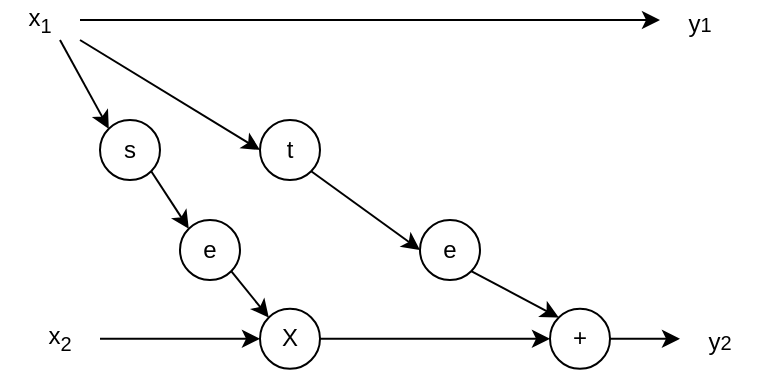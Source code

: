 <mxfile version="13.8.7" type="github" pages="5">
  <diagram id="X9BZC4qed-5ogewkMd9z" name="Page-1">
    <mxGraphModel dx="786" dy="460" grid="1" gridSize="10" guides="1" tooltips="1" connect="1" arrows="1" fold="1" page="1" pageScale="1" pageWidth="850" pageHeight="1100" math="0" shadow="0">
      <root>
        <mxCell id="0" />
        <mxCell id="1" parent="0" />
        <mxCell id="pw29qL8qMDZoIIBpiNC1-1" value="x&lt;sub&gt;1&lt;/sub&gt;" style="text;html=1;strokeColor=none;fillColor=none;align=center;verticalAlign=middle;whiteSpace=wrap;rounded=0;" parent="1" vertex="1">
          <mxGeometry x="160" y="180" width="40" height="20" as="geometry" />
        </mxCell>
        <mxCell id="pw29qL8qMDZoIIBpiNC1-2" value="x&lt;sub&gt;2&lt;/sub&gt;" style="text;html=1;strokeColor=none;fillColor=none;align=center;verticalAlign=middle;whiteSpace=wrap;rounded=0;" parent="1" vertex="1">
          <mxGeometry x="170" y="339.39" width="40" height="20" as="geometry" />
        </mxCell>
        <mxCell id="pw29qL8qMDZoIIBpiNC1-3" value="&lt;sub&gt;&lt;span style=&quot;font-size: 12px&quot;&gt;y&lt;/span&gt;1&lt;/sub&gt;" style="text;html=1;strokeColor=none;fillColor=none;align=center;verticalAlign=middle;whiteSpace=wrap;rounded=0;" parent="1" vertex="1">
          <mxGeometry x="490" y="180" width="40" height="20" as="geometry" />
        </mxCell>
        <mxCell id="pw29qL8qMDZoIIBpiNC1-4" value="&lt;sub&gt;&lt;span style=&quot;font-size: 12px&quot;&gt;y&lt;/span&gt;2&lt;/sub&gt;" style="text;html=1;strokeColor=none;fillColor=none;align=center;verticalAlign=middle;whiteSpace=wrap;rounded=0;" parent="1" vertex="1">
          <mxGeometry x="500" y="339.39" width="40" height="20" as="geometry" />
        </mxCell>
        <mxCell id="pw29qL8qMDZoIIBpiNC1-5" value="" style="endArrow=classic;html=1;exitX=1;exitY=0.5;exitDx=0;exitDy=0;entryX=0;entryY=0.5;entryDx=0;entryDy=0;" parent="1" source="pw29qL8qMDZoIIBpiNC1-1" target="pw29qL8qMDZoIIBpiNC1-3" edge="1">
          <mxGeometry width="50" height="50" relative="1" as="geometry">
            <mxPoint x="280" y="210" as="sourcePoint" />
            <mxPoint x="330" y="160" as="targetPoint" />
          </mxGeometry>
        </mxCell>
        <mxCell id="pw29qL8qMDZoIIBpiNC1-6" value="s" style="ellipse;whiteSpace=wrap;html=1;aspect=fixed;" parent="1" vertex="1">
          <mxGeometry x="210" y="240" width="30" height="30" as="geometry" />
        </mxCell>
        <mxCell id="pw29qL8qMDZoIIBpiNC1-7" value="" style="endArrow=classic;html=1;exitX=0.75;exitY=1;exitDx=0;exitDy=0;entryX=0;entryY=0;entryDx=0;entryDy=0;" parent="1" source="pw29qL8qMDZoIIBpiNC1-1" target="pw29qL8qMDZoIIBpiNC1-6" edge="1">
          <mxGeometry width="50" height="50" relative="1" as="geometry">
            <mxPoint x="340" y="310" as="sourcePoint" />
            <mxPoint x="390" y="260" as="targetPoint" />
          </mxGeometry>
        </mxCell>
        <mxCell id="pw29qL8qMDZoIIBpiNC1-8" value="X" style="ellipse;whiteSpace=wrap;html=1;aspect=fixed;" parent="1" vertex="1">
          <mxGeometry x="290" y="334.39" width="30" height="30" as="geometry" />
        </mxCell>
        <mxCell id="pw29qL8qMDZoIIBpiNC1-9" value="" style="endArrow=classic;html=1;entryX=0;entryY=0.5;entryDx=0;entryDy=0;" parent="1" target="pw29qL8qMDZoIIBpiNC1-8" edge="1">
          <mxGeometry width="50" height="50" relative="1" as="geometry">
            <mxPoint x="210" y="349.39" as="sourcePoint" />
            <mxPoint x="260" y="274.39" as="targetPoint" />
          </mxGeometry>
        </mxCell>
        <mxCell id="pw29qL8qMDZoIIBpiNC1-10" value="" style="endArrow=classic;html=1;entryX=0;entryY=0;entryDx=0;entryDy=0;exitX=1;exitY=1;exitDx=0;exitDy=0;" parent="1" source="pw29qL8qMDZoIIBpiNC1-6" target="pw29qL8qMDZoIIBpiNC1-18" edge="1">
          <mxGeometry width="50" height="50" relative="1" as="geometry">
            <mxPoint x="266" y="246" as="sourcePoint" />
            <mxPoint x="250" y="245" as="targetPoint" />
          </mxGeometry>
        </mxCell>
        <mxCell id="pw29qL8qMDZoIIBpiNC1-11" value="" style="endArrow=classic;html=1;exitX=1;exitY=1;exitDx=0;exitDy=0;entryX=0;entryY=0.5;entryDx=0;entryDy=0;" parent="1" source="pw29qL8qMDZoIIBpiNC1-1" target="pw29qL8qMDZoIIBpiNC1-12" edge="1">
          <mxGeometry width="50" height="50" relative="1" as="geometry">
            <mxPoint x="260" y="200" as="sourcePoint" />
            <mxPoint x="460" y="260" as="targetPoint" />
          </mxGeometry>
        </mxCell>
        <mxCell id="pw29qL8qMDZoIIBpiNC1-12" value="t" style="ellipse;whiteSpace=wrap;html=1;aspect=fixed;" parent="1" vertex="1">
          <mxGeometry x="290" y="240" width="30" height="30" as="geometry" />
        </mxCell>
        <mxCell id="pw29qL8qMDZoIIBpiNC1-14" value="+" style="ellipse;whiteSpace=wrap;html=1;aspect=fixed;" parent="1" vertex="1">
          <mxGeometry x="435" y="334.39" width="30" height="30" as="geometry" />
        </mxCell>
        <mxCell id="pw29qL8qMDZoIIBpiNC1-15" value="" style="endArrow=classic;html=1;entryX=0;entryY=0.5;entryDx=0;entryDy=0;exitX=1;exitY=0.5;exitDx=0;exitDy=0;" parent="1" source="pw29qL8qMDZoIIBpiNC1-8" target="pw29qL8qMDZoIIBpiNC1-14" edge="1">
          <mxGeometry width="50" height="50" relative="1" as="geometry">
            <mxPoint x="330" y="348.89" as="sourcePoint" />
            <mxPoint x="410" y="348.89" as="targetPoint" />
          </mxGeometry>
        </mxCell>
        <mxCell id="pw29qL8qMDZoIIBpiNC1-17" value="" style="endArrow=classic;html=1;exitX=1;exitY=0.5;exitDx=0;exitDy=0;" parent="1" source="pw29qL8qMDZoIIBpiNC1-14" target="pw29qL8qMDZoIIBpiNC1-4" edge="1">
          <mxGeometry width="50" height="50" relative="1" as="geometry">
            <mxPoint x="330" y="359.39" as="sourcePoint" />
            <mxPoint x="430" y="359.39" as="targetPoint" />
          </mxGeometry>
        </mxCell>
        <mxCell id="pw29qL8qMDZoIIBpiNC1-18" value="e" style="ellipse;whiteSpace=wrap;html=1;aspect=fixed;" parent="1" vertex="1">
          <mxGeometry x="250" y="290" width="30" height="30" as="geometry" />
        </mxCell>
        <mxCell id="pw29qL8qMDZoIIBpiNC1-19" value="" style="endArrow=classic;html=1;entryX=0;entryY=0;entryDx=0;entryDy=0;exitX=1;exitY=1;exitDx=0;exitDy=0;" parent="1" source="pw29qL8qMDZoIIBpiNC1-18" target="pw29qL8qMDZoIIBpiNC1-8" edge="1">
          <mxGeometry width="50" height="50" relative="1" as="geometry">
            <mxPoint x="285.607" y="329.997" as="sourcePoint" />
            <mxPoint x="264.393" y="313.783" as="targetPoint" />
          </mxGeometry>
        </mxCell>
        <mxCell id="pw29qL8qMDZoIIBpiNC1-20" value="e" style="ellipse;whiteSpace=wrap;html=1;aspect=fixed;" parent="1" vertex="1">
          <mxGeometry x="370" y="290" width="30" height="30" as="geometry" />
        </mxCell>
        <mxCell id="pw29qL8qMDZoIIBpiNC1-22" value="" style="endArrow=classic;html=1;entryX=0;entryY=0.5;entryDx=0;entryDy=0;exitX=1;exitY=1;exitDx=0;exitDy=0;" parent="1" source="pw29qL8qMDZoIIBpiNC1-12" target="pw29qL8qMDZoIIBpiNC1-20" edge="1">
          <mxGeometry width="50" height="50" relative="1" as="geometry">
            <mxPoint x="245.607" y="265.607" as="sourcePoint" />
            <mxPoint x="264.393" y="289.393" as="targetPoint" />
          </mxGeometry>
        </mxCell>
        <mxCell id="pw29qL8qMDZoIIBpiNC1-23" value="" style="endArrow=classic;html=1;entryX=0;entryY=0;entryDx=0;entryDy=0;exitX=1;exitY=1;exitDx=0;exitDy=0;" parent="1" source="pw29qL8qMDZoIIBpiNC1-20" target="pw29qL8qMDZoIIBpiNC1-14" edge="1">
          <mxGeometry width="50" height="50" relative="1" as="geometry">
            <mxPoint x="425.607" y="329.997" as="sourcePoint" />
            <mxPoint x="380" y="329.39" as="targetPoint" />
          </mxGeometry>
        </mxCell>
      </root>
    </mxGraphModel>
  </diagram>
  <diagram id="v7b0BRGGEYNTZQM8oP3X" name="Page-2">
    <mxGraphModel dx="786" dy="460" grid="1" gridSize="10" guides="1" tooltips="1" connect="1" arrows="1" fold="1" page="1" pageScale="1" pageWidth="850" pageHeight="1100" math="0" shadow="0">
      <root>
        <mxCell id="bHXIeogKWyMM21nyn1ht-0" />
        <mxCell id="bHXIeogKWyMM21nyn1ht-1" parent="bHXIeogKWyMM21nyn1ht-0" />
        <mxCell id="bHXIeogKWyMM21nyn1ht-65" value="" style="rounded=1;whiteSpace=wrap;html=1;fillColor=#dae8fc;strokeColor=#6c8ebf;" parent="bHXIeogKWyMM21nyn1ht-1" vertex="1">
          <mxGeometry x="465" y="270" width="300" height="90" as="geometry" />
        </mxCell>
        <mxCell id="bHXIeogKWyMM21nyn1ht-62" value="" style="edgeStyle=orthogonalEdgeStyle;rounded=0;orthogonalLoop=1;jettySize=auto;html=1;strokeWidth=2;" parent="bHXIeogKWyMM21nyn1ht-1" source="bHXIeogKWyMM21nyn1ht-4" edge="1">
          <mxGeometry relative="1" as="geometry">
            <mxPoint x="180" y="180" as="targetPoint" />
          </mxGeometry>
        </mxCell>
        <mxCell id="bHXIeogKWyMM21nyn1ht-4" value="" style="rounded=0;whiteSpace=wrap;html=1;" parent="bHXIeogKWyMM21nyn1ht-1" vertex="1">
          <mxGeometry x="145" y="150" width="10" height="60" as="geometry" />
        </mxCell>
        <mxCell id="bHXIeogKWyMM21nyn1ht-72" value="" style="edgeStyle=orthogonalEdgeStyle;rounded=0;orthogonalLoop=1;jettySize=auto;html=1;strokeWidth=2;" parent="bHXIeogKWyMM21nyn1ht-1" source="bHXIeogKWyMM21nyn1ht-5" target="bHXIeogKWyMM21nyn1ht-70" edge="1">
          <mxGeometry relative="1" as="geometry" />
        </mxCell>
        <mxCell id="bHXIeogKWyMM21nyn1ht-5" value="" style="rounded=0;whiteSpace=wrap;html=1;fillColor=#f5f5f5;strokeColor=#666666;fontColor=#333333;" parent="bHXIeogKWyMM21nyn1ht-1" vertex="1">
          <mxGeometry x="240" y="150" width="10" height="60" as="geometry" />
        </mxCell>
        <mxCell id="bHXIeogKWyMM21nyn1ht-33" value="" style="edgeStyle=orthogonalEdgeStyle;rounded=0;orthogonalLoop=1;jettySize=auto;html=1;strokeWidth=2;" parent="bHXIeogKWyMM21nyn1ht-1" source="bHXIeogKWyMM21nyn1ht-6" target="bHXIeogKWyMM21nyn1ht-32" edge="1">
          <mxGeometry relative="1" as="geometry" />
        </mxCell>
        <mxCell id="bHXIeogKWyMM21nyn1ht-6" value="" style="rounded=0;whiteSpace=wrap;html=1;fillColor=#d5e8d4;strokeColor=#82b366;" parent="bHXIeogKWyMM21nyn1ht-1" vertex="1">
          <mxGeometry x="320" y="150" width="10" height="60" as="geometry" />
        </mxCell>
        <mxCell id="bHXIeogKWyMM21nyn1ht-31" value="" style="edgeStyle=orthogonalEdgeStyle;rounded=0;orthogonalLoop=1;jettySize=auto;html=1;strokeWidth=2;" parent="bHXIeogKWyMM21nyn1ht-1" source="bHXIeogKWyMM21nyn1ht-12" target="bHXIeogKWyMM21nyn1ht-17" edge="1">
          <mxGeometry relative="1" as="geometry" />
        </mxCell>
        <mxCell id="bHXIeogKWyMM21nyn1ht-12" value="" style="rounded=0;whiteSpace=wrap;html=1;fillColor=#d5e8d4;strokeColor=#82b366;" parent="bHXIeogKWyMM21nyn1ht-1" vertex="1">
          <mxGeometry x="440" y="280" width="10" height="60" as="geometry" />
        </mxCell>
        <mxCell id="bHXIeogKWyMM21nyn1ht-13" value="x&lt;sub&gt;i-1&lt;/sub&gt;" style="text;html=1;strokeColor=none;fillColor=none;align=center;verticalAlign=middle;whiteSpace=wrap;rounded=0;" parent="bHXIeogKWyMM21nyn1ht-1" vertex="1">
          <mxGeometry x="425" y="340" width="40" height="20" as="geometry" />
        </mxCell>
        <mxCell id="bHXIeogKWyMM21nyn1ht-14" value="" style="endArrow=classic;html=1;strokeWidth=2;" parent="bHXIeogKWyMM21nyn1ht-1" edge="1">
          <mxGeometry width="50" height="50" relative="1" as="geometry">
            <mxPoint x="455" y="310" as="sourcePoint" />
            <mxPoint x="485" y="310" as="targetPoint" />
          </mxGeometry>
        </mxCell>
        <mxCell id="bHXIeogKWyMM21nyn1ht-18" value="" style="edgeStyle=orthogonalEdgeStyle;rounded=0;orthogonalLoop=1;jettySize=auto;html=1;strokeWidth=2;" parent="bHXIeogKWyMM21nyn1ht-1" source="bHXIeogKWyMM21nyn1ht-15" target="bHXIeogKWyMM21nyn1ht-17" edge="1">
          <mxGeometry relative="1" as="geometry" />
        </mxCell>
        <mxCell id="bHXIeogKWyMM21nyn1ht-15" value="" style="rounded=0;whiteSpace=wrap;html=1;fillColor=#1ba1e2;strokeColor=#006EAF;fontColor=#ffffff;" parent="bHXIeogKWyMM21nyn1ht-1" vertex="1">
          <mxGeometry x="480" y="280" width="10" height="60" as="geometry" />
        </mxCell>
        <mxCell id="bHXIeogKWyMM21nyn1ht-16" value="&lt;span style=&quot;vertical-align: sub ; font-size: 12px&quot;&gt;r&lt;/span&gt;&lt;span style=&quot;font-size: 10px&quot;&gt;&lt;sub&gt;i&lt;/sub&gt;&lt;/span&gt;" style="text;html=1;strokeColor=none;fillColor=none;align=center;verticalAlign=middle;whiteSpace=wrap;rounded=0;" parent="bHXIeogKWyMM21nyn1ht-1" vertex="1">
          <mxGeometry x="465" y="340" width="40" height="20" as="geometry" />
        </mxCell>
        <mxCell id="bHXIeogKWyMM21nyn1ht-23" value="" style="edgeStyle=orthogonalEdgeStyle;rounded=0;orthogonalLoop=1;jettySize=auto;html=1;strokeWidth=2;" parent="bHXIeogKWyMM21nyn1ht-1" source="bHXIeogKWyMM21nyn1ht-17" target="bHXIeogKWyMM21nyn1ht-22" edge="1">
          <mxGeometry relative="1" as="geometry" />
        </mxCell>
        <mxCell id="bHXIeogKWyMM21nyn1ht-17" value="F" style="whiteSpace=wrap;html=1;rounded=1;fillColor=#fff2cc;strokeColor=#d6b656;" parent="bHXIeogKWyMM21nyn1ht-1" vertex="1">
          <mxGeometry x="515" y="290" width="45" height="40" as="geometry" />
        </mxCell>
        <mxCell id="bHXIeogKWyMM21nyn1ht-25" value="" style="edgeStyle=orthogonalEdgeStyle;rounded=0;orthogonalLoop=1;jettySize=auto;html=1;strokeWidth=2;" parent="bHXIeogKWyMM21nyn1ht-1" source="bHXIeogKWyMM21nyn1ht-22" target="bHXIeogKWyMM21nyn1ht-24" edge="1">
          <mxGeometry relative="1" as="geometry" />
        </mxCell>
        <mxCell id="bHXIeogKWyMM21nyn1ht-22" value="Soft(.)" style="whiteSpace=wrap;html=1;rounded=1;" parent="bHXIeogKWyMM21nyn1ht-1" vertex="1">
          <mxGeometry x="607.5" y="290" width="45" height="40" as="geometry" />
        </mxCell>
        <mxCell id="bHXIeogKWyMM21nyn1ht-30" value="" style="edgeStyle=orthogonalEdgeStyle;rounded=0;orthogonalLoop=1;jettySize=auto;html=1;strokeWidth=2;entryX=0;entryY=0.5;entryDx=0;entryDy=0;" parent="bHXIeogKWyMM21nyn1ht-1" source="bHXIeogKWyMM21nyn1ht-24" target="bHXIeogKWyMM21nyn1ht-28" edge="1">
          <mxGeometry relative="1" as="geometry" />
        </mxCell>
        <mxCell id="bHXIeogKWyMM21nyn1ht-24" value="F&lt;sup&gt;-1&lt;/sup&gt;" style="whiteSpace=wrap;html=1;rounded=1;fillColor=#fff2cc;strokeColor=#d6b656;" parent="bHXIeogKWyMM21nyn1ht-1" vertex="1">
          <mxGeometry x="690" y="290" width="45" height="40" as="geometry" />
        </mxCell>
        <mxCell id="bHXIeogKWyMM21nyn1ht-28" value="" style="rounded=0;whiteSpace=wrap;html=1;fillColor=#d5e8d4;strokeColor=#82b366;" parent="bHXIeogKWyMM21nyn1ht-1" vertex="1">
          <mxGeometry x="785" y="280" width="10" height="60" as="geometry" />
        </mxCell>
        <mxCell id="bHXIeogKWyMM21nyn1ht-29" value="x&lt;span style=&quot;font-size: 10px&quot;&gt;&lt;sub&gt;i&lt;/sub&gt;&lt;/span&gt;" style="text;html=1;strokeColor=none;fillColor=none;align=center;verticalAlign=middle;whiteSpace=wrap;rounded=0;" parent="bHXIeogKWyMM21nyn1ht-1" vertex="1">
          <mxGeometry x="770" y="340" width="40" height="20" as="geometry" />
        </mxCell>
        <mxCell id="bHXIeogKWyMM21nyn1ht-35" value="" style="edgeStyle=orthogonalEdgeStyle;rounded=0;orthogonalLoop=1;jettySize=auto;html=1;strokeWidth=2;" parent="bHXIeogKWyMM21nyn1ht-1" source="bHXIeogKWyMM21nyn1ht-32" edge="1">
          <mxGeometry relative="1" as="geometry">
            <mxPoint x="490" y="180" as="targetPoint" />
            <Array as="points">
              <mxPoint x="490" y="180" />
              <mxPoint x="490" y="180" />
            </Array>
          </mxGeometry>
        </mxCell>
        <mxCell id="bHXIeogKWyMM21nyn1ht-32" value="Block&amp;nbsp;&lt;i&gt;&amp;nbsp;1&lt;/i&gt;" style="whiteSpace=wrap;html=1;rounded=1;fillColor=#dae8fc;strokeColor=#6c8ebf;" parent="bHXIeogKWyMM21nyn1ht-1" vertex="1">
          <mxGeometry x="345" y="160" width="120" height="40" as="geometry" />
        </mxCell>
        <mxCell id="bHXIeogKWyMM21nyn1ht-50" value="" style="edgeStyle=orthogonalEdgeStyle;rounded=0;orthogonalLoop=1;jettySize=auto;html=1;strokeWidth=2;" parent="bHXIeogKWyMM21nyn1ht-1" source="bHXIeogKWyMM21nyn1ht-34" edge="1">
          <mxGeometry relative="1" as="geometry">
            <mxPoint x="710" y="180" as="targetPoint" />
          </mxGeometry>
        </mxCell>
        <mxCell id="bHXIeogKWyMM21nyn1ht-34" value="Block &lt;i&gt;i&lt;/i&gt;" style="whiteSpace=wrap;html=1;rounded=1;fillColor=#dae8fc;strokeColor=#6c8ebf;" parent="bHXIeogKWyMM21nyn1ht-1" vertex="1">
          <mxGeometry x="570" y="160" width="120" height="40" as="geometry" />
        </mxCell>
        <mxCell id="bHXIeogKWyMM21nyn1ht-36" value="&lt;b&gt;...&lt;/b&gt;" style="edgeStyle=orthogonalEdgeStyle;rounded=0;orthogonalLoop=1;jettySize=auto;html=1;strokeWidth=2;" parent="bHXIeogKWyMM21nyn1ht-1" edge="1">
          <mxGeometry x="-1" y="-20" relative="1" as="geometry">
            <mxPoint x="520" y="179.5" as="sourcePoint" />
            <mxPoint x="535" y="179.5" as="targetPoint" />
            <Array as="points">
              <mxPoint x="535" y="179.5" />
              <mxPoint x="535" y="179.5" />
            </Array>
            <mxPoint x="-20" y="-20" as="offset" />
          </mxGeometry>
        </mxCell>
        <mxCell id="bHXIeogKWyMM21nyn1ht-44" value="" style="edgeStyle=orthogonalEdgeStyle;rounded=0;orthogonalLoop=1;jettySize=auto;html=1;strokeWidth=2;" parent="bHXIeogKWyMM21nyn1ht-1" source="bHXIeogKWyMM21nyn1ht-42" target="bHXIeogKWyMM21nyn1ht-34" edge="1">
          <mxGeometry relative="1" as="geometry" />
        </mxCell>
        <mxCell id="bHXIeogKWyMM21nyn1ht-42" value="" style="rounded=0;whiteSpace=wrap;html=1;fillColor=#d5e8d4;strokeColor=#82b366;" parent="bHXIeogKWyMM21nyn1ht-1" vertex="1">
          <mxGeometry x="535" y="150" width="10" height="60" as="geometry" />
        </mxCell>
        <mxCell id="bHXIeogKWyMM21nyn1ht-43" value="x&lt;span style=&quot;font-size: 10px&quot;&gt;&lt;sub&gt;i-1&lt;/sub&gt;&lt;/span&gt;" style="text;html=1;strokeColor=none;fillColor=none;align=center;verticalAlign=middle;whiteSpace=wrap;rounded=0;" parent="bHXIeogKWyMM21nyn1ht-1" vertex="1">
          <mxGeometry x="520" y="210" width="40" height="20" as="geometry" />
        </mxCell>
        <mxCell id="bHXIeogKWyMM21nyn1ht-54" value="" style="edgeStyle=orthogonalEdgeStyle;rounded=0;orthogonalLoop=1;jettySize=auto;html=1;strokeWidth=2;" parent="bHXIeogKWyMM21nyn1ht-1" source="bHXIeogKWyMM21nyn1ht-45" target="bHXIeogKWyMM21nyn1ht-52" edge="1">
          <mxGeometry relative="1" as="geometry" />
        </mxCell>
        <mxCell id="bHXIeogKWyMM21nyn1ht-45" value="Block&amp;nbsp;&lt;i&gt;&amp;nbsp;p&lt;/i&gt;" style="whiteSpace=wrap;html=1;rounded=1;fillColor=#dae8fc;strokeColor=#6c8ebf;" parent="bHXIeogKWyMM21nyn1ht-1" vertex="1">
          <mxGeometry x="800" y="160" width="120" height="40" as="geometry" />
        </mxCell>
        <mxCell id="bHXIeogKWyMM21nyn1ht-46" value="&lt;b&gt;...&lt;/b&gt;" style="edgeStyle=orthogonalEdgeStyle;rounded=0;orthogonalLoop=1;jettySize=auto;html=1;strokeWidth=2;" parent="bHXIeogKWyMM21nyn1ht-1" edge="1">
          <mxGeometry x="-1" y="-20" relative="1" as="geometry">
            <mxPoint x="750" y="179.5" as="sourcePoint" />
            <mxPoint x="765" y="179.5" as="targetPoint" />
            <Array as="points">
              <mxPoint x="765" y="179.5" />
              <mxPoint x="765" y="179.5" />
            </Array>
            <mxPoint x="-20" y="-20" as="offset" />
          </mxGeometry>
        </mxCell>
        <mxCell id="bHXIeogKWyMM21nyn1ht-47" value="" style="edgeStyle=orthogonalEdgeStyle;rounded=0;orthogonalLoop=1;jettySize=auto;html=1;strokeWidth=2;" parent="bHXIeogKWyMM21nyn1ht-1" source="bHXIeogKWyMM21nyn1ht-48" target="bHXIeogKWyMM21nyn1ht-45" edge="1">
          <mxGeometry relative="1" as="geometry" />
        </mxCell>
        <mxCell id="bHXIeogKWyMM21nyn1ht-48" value="" style="rounded=0;whiteSpace=wrap;html=1;fillColor=#d5e8d4;strokeColor=#82b366;" parent="bHXIeogKWyMM21nyn1ht-1" vertex="1">
          <mxGeometry x="765" y="150" width="10" height="60" as="geometry" />
        </mxCell>
        <mxCell id="bHXIeogKWyMM21nyn1ht-49" value="x&lt;sub&gt;p&lt;/sub&gt;&lt;span style=&quot;font-size: 10px&quot;&gt;&lt;sub&gt;-1&lt;/sub&gt;&lt;/span&gt;" style="text;html=1;strokeColor=none;fillColor=none;align=center;verticalAlign=middle;whiteSpace=wrap;rounded=0;" parent="bHXIeogKWyMM21nyn1ht-1" vertex="1">
          <mxGeometry x="750" y="210" width="40" height="20" as="geometry" />
        </mxCell>
        <mxCell id="bHXIeogKWyMM21nyn1ht-51" value="" style="edgeStyle=orthogonalEdgeStyle;rounded=0;orthogonalLoop=1;jettySize=auto;html=1;strokeWidth=2;" parent="bHXIeogKWyMM21nyn1ht-1" edge="1">
          <mxGeometry x="-1" y="-20" relative="1" as="geometry">
            <mxPoint x="940" y="179.5" as="sourcePoint" />
            <mxPoint x="955" y="179.5" as="targetPoint" />
            <Array as="points">
              <mxPoint x="955" y="179.5" />
              <mxPoint x="955" y="179.5" />
            </Array>
            <mxPoint x="-20" y="-20" as="offset" />
          </mxGeometry>
        </mxCell>
        <mxCell id="bHXIeogKWyMM21nyn1ht-52" value="" style="rounded=0;whiteSpace=wrap;html=1;" parent="bHXIeogKWyMM21nyn1ht-1" vertex="1">
          <mxGeometry x="955" y="150" width="10" height="60" as="geometry" />
        </mxCell>
        <mxCell id="bHXIeogKWyMM21nyn1ht-55" value="x&lt;sub&gt;p&lt;/sub&gt;" style="text;html=1;strokeColor=none;fillColor=none;align=center;verticalAlign=middle;whiteSpace=wrap;rounded=0;" parent="bHXIeogKWyMM21nyn1ht-1" vertex="1">
          <mxGeometry x="940" y="210" width="40" height="20" as="geometry" />
        </mxCell>
        <mxCell id="bHXIeogKWyMM21nyn1ht-59" value="x" style="text;html=1;strokeColor=none;fillColor=none;align=center;verticalAlign=middle;whiteSpace=wrap;rounded=0;" parent="bHXIeogKWyMM21nyn1ht-1" vertex="1">
          <mxGeometry x="130" y="210" width="40" height="20" as="geometry" />
        </mxCell>
        <mxCell id="bHXIeogKWyMM21nyn1ht-60" value="s" style="text;html=1;strokeColor=none;fillColor=none;align=center;verticalAlign=middle;whiteSpace=wrap;rounded=0;" parent="bHXIeogKWyMM21nyn1ht-1" vertex="1">
          <mxGeometry x="225" y="210" width="40" height="20" as="geometry" />
        </mxCell>
        <mxCell id="bHXIeogKWyMM21nyn1ht-61" value="x&lt;sub&gt;0&lt;/sub&gt;" style="text;html=1;strokeColor=none;fillColor=none;align=center;verticalAlign=middle;whiteSpace=wrap;rounded=0;" parent="bHXIeogKWyMM21nyn1ht-1" vertex="1">
          <mxGeometry x="305" y="210" width="40" height="20" as="geometry" />
        </mxCell>
        <mxCell id="bHXIeogKWyMM21nyn1ht-69" value="" style="edgeStyle=orthogonalEdgeStyle;rounded=0;orthogonalLoop=1;jettySize=auto;html=1;strokeWidth=2;entryX=0;entryY=0.5;entryDx=0;entryDy=0;" parent="bHXIeogKWyMM21nyn1ht-1" source="bHXIeogKWyMM21nyn1ht-68" target="bHXIeogKWyMM21nyn1ht-5" edge="1">
          <mxGeometry relative="1" as="geometry" />
        </mxCell>
        <mxCell id="bHXIeogKWyMM21nyn1ht-68" value="S" style="whiteSpace=wrap;html=1;aspect=fixed;rounded=1;fillColor=#ffe6cc;strokeColor=#d79b00;" parent="bHXIeogKWyMM21nyn1ht-1" vertex="1">
          <mxGeometry x="180" y="160" width="40" height="40" as="geometry" />
        </mxCell>
        <mxCell id="bHXIeogKWyMM21nyn1ht-73" value="" style="edgeStyle=orthogonalEdgeStyle;rounded=0;orthogonalLoop=1;jettySize=auto;html=1;strokeWidth=2;" parent="bHXIeogKWyMM21nyn1ht-1" source="bHXIeogKWyMM21nyn1ht-70" edge="1">
          <mxGeometry relative="1" as="geometry">
            <mxPoint x="320" y="180" as="targetPoint" />
          </mxGeometry>
        </mxCell>
        <mxCell id="bHXIeogKWyMM21nyn1ht-70" value="S&lt;sup&gt;-1&lt;/sup&gt;" style="whiteSpace=wrap;html=1;aspect=fixed;rounded=1;fillColor=#ffe6cc;strokeColor=#d79b00;" parent="bHXIeogKWyMM21nyn1ht-1" vertex="1">
          <mxGeometry x="265" y="160" width="40" height="40" as="geometry" />
        </mxCell>
        <mxCell id="bHXIeogKWyMM21nyn1ht-74" value="&lt;b&gt;CS sampling&lt;/b&gt;" style="text;html=1;strokeColor=none;fillColor=none;align=center;verticalAlign=middle;whiteSpace=wrap;rounded=0;" parent="bHXIeogKWyMM21nyn1ht-1" vertex="1">
          <mxGeometry x="180" y="100" width="40" height="20" as="geometry" />
        </mxCell>
        <mxCell id="bHXIeogKWyMM21nyn1ht-75" value="&lt;b&gt;Initial recovery&lt;/b&gt;" style="text;html=1;strokeColor=none;fillColor=none;align=center;verticalAlign=middle;whiteSpace=wrap;rounded=0;" parent="bHXIeogKWyMM21nyn1ht-1" vertex="1">
          <mxGeometry x="265" y="100" width="40" height="20" as="geometry" />
        </mxCell>
        <mxCell id="bHXIeogKWyMM21nyn1ht-76" value="&lt;b&gt;Depth recovery&lt;/b&gt;" style="text;html=1;strokeColor=none;fillColor=none;align=center;verticalAlign=middle;whiteSpace=wrap;rounded=0;" parent="bHXIeogKWyMM21nyn1ht-1" vertex="1">
          <mxGeometry x="610" y="100" width="40" height="20" as="geometry" />
        </mxCell>
        <mxCell id="bHXIeogKWyMM21nyn1ht-77" value="" style="curved=1;endArrow=classic;html=1;strokeWidth=2;exitX=0.5;exitY=1;exitDx=0;exitDy=0;entryX=0.5;entryY=0;entryDx=0;entryDy=0;dashed=1;" parent="bHXIeogKWyMM21nyn1ht-1" source="bHXIeogKWyMM21nyn1ht-34" target="bHXIeogKWyMM21nyn1ht-65" edge="1">
          <mxGeometry width="50" height="50" relative="1" as="geometry">
            <mxPoint x="640" y="260" as="sourcePoint" />
            <mxPoint x="690" y="210" as="targetPoint" />
            <Array as="points">
              <mxPoint x="620" y="230" />
            </Array>
          </mxGeometry>
        </mxCell>
        <mxCell id="bHXIeogKWyMM21nyn1ht-78" value="" style="endArrow=none;dashed=1;html=1;dashPattern=1 3;strokeWidth=2;" parent="bHXIeogKWyMM21nyn1ht-1" edge="1">
          <mxGeometry width="50" height="50" relative="1" as="geometry">
            <mxPoint x="244.29" y="120" as="sourcePoint" />
            <mxPoint x="244" y="90" as="targetPoint" />
          </mxGeometry>
        </mxCell>
        <mxCell id="bHXIeogKWyMM21nyn1ht-79" value="" style="endArrow=none;dashed=1;html=1;dashPattern=1 3;strokeWidth=2;" parent="bHXIeogKWyMM21nyn1ht-1" edge="1">
          <mxGeometry width="50" height="50" relative="1" as="geometry">
            <mxPoint x="324.58" y="120" as="sourcePoint" />
            <mxPoint x="324.29" y="90" as="targetPoint" />
          </mxGeometry>
        </mxCell>
        <mxCell id="bHXIeogKWyMM21nyn1ht-80" value="" style="endArrow=none;dashed=1;html=1;dashPattern=1 3;strokeWidth=2;" parent="bHXIeogKWyMM21nyn1ht-1" edge="1">
          <mxGeometry width="50" height="50" relative="1" as="geometry">
            <mxPoint x="959.7" y="125" as="sourcePoint" />
            <mxPoint x="959.41" y="95" as="targetPoint" />
          </mxGeometry>
        </mxCell>
        <mxCell id="bHXIeogKWyMM21nyn1ht-81" value="&lt;b&gt;Phase&amp;nbsp; &lt;i&gt;i&lt;/i&gt;&lt;/b&gt;" style="text;html=1;strokeColor=none;fillColor=none;align=center;verticalAlign=middle;whiteSpace=wrap;rounded=0;" parent="bHXIeogKWyMM21nyn1ht-1" vertex="1">
          <mxGeometry x="582.5" y="370" width="65" height="20" as="geometry" />
        </mxCell>
      </root>
    </mxGraphModel>
  </diagram>
  <diagram id="HYqGch3e_Hvs0apwXDM6" name="Page-3">
    <mxGraphModel dx="786" dy="460" grid="1" gridSize="10" guides="1" tooltips="1" connect="1" arrows="1" fold="1" page="1" pageScale="1" pageWidth="850" pageHeight="1100" math="0" shadow="0">
      <root>
        <mxCell id="-d3hIR6ficKwYZaccods-0" />
        <mxCell id="-d3hIR6ficKwYZaccods-1" parent="-d3hIR6ficKwYZaccods-0" />
        <mxCell id="0eLC2te0Yw_U1MKyAMc6-2" value="" style="edgeStyle=orthogonalEdgeStyle;rounded=0;orthogonalLoop=1;jettySize=auto;html=1;strokeWidth=2;" parent="-d3hIR6ficKwYZaccods-1" source="0eLC2te0Yw_U1MKyAMc6-0" target="0eLC2te0Yw_U1MKyAMc6-1" edge="1">
          <mxGeometry relative="1" as="geometry" />
        </mxCell>
        <mxCell id="0eLC2te0Yw_U1MKyAMc6-0" value="b x b" style="whiteSpace=wrap;html=1;aspect=fixed;" parent="-d3hIR6ficKwYZaccods-1" vertex="1">
          <mxGeometry x="120" y="160" width="40" height="40" as="geometry" />
        </mxCell>
        <mxCell id="0eLC2te0Yw_U1MKyAMc6-5" value="" style="edgeStyle=orthogonalEdgeStyle;rounded=0;orthogonalLoop=1;jettySize=auto;html=1;strokeWidth=2;" parent="-d3hIR6ficKwYZaccods-1" source="0eLC2te0Yw_U1MKyAMc6-1" target="0eLC2te0Yw_U1MKyAMc6-4" edge="1">
          <mxGeometry relative="1" as="geometry" />
        </mxCell>
        <mxCell id="0eLC2te0Yw_U1MKyAMc6-1" value="fft" style="whiteSpace=wrap;html=1;rounded=1;" parent="-d3hIR6ficKwYZaccods-1" vertex="1">
          <mxGeometry x="200" y="165" width="70" height="30" as="geometry" />
        </mxCell>
        <mxCell id="0eLC2te0Yw_U1MKyAMc6-4" value="INN" style="whiteSpace=wrap;html=1;rounded=1;" parent="-d3hIR6ficKwYZaccods-1" vertex="1">
          <mxGeometry x="310" y="165" width="70" height="30" as="geometry" />
        </mxCell>
        <mxCell id="0eLC2te0Yw_U1MKyAMc6-7" value="INN" style="whiteSpace=wrap;html=1;rounded=1;" parent="-d3hIR6ficKwYZaccods-1" vertex="1">
          <mxGeometry x="320" y="170" width="70" height="30" as="geometry" />
        </mxCell>
        <mxCell id="0eLC2te0Yw_U1MKyAMc6-10" value="" style="edgeStyle=orthogonalEdgeStyle;rounded=0;orthogonalLoop=1;jettySize=auto;html=1;strokeWidth=2;" parent="-d3hIR6ficKwYZaccods-1" source="0eLC2te0Yw_U1MKyAMc6-8" edge="1">
          <mxGeometry relative="1" as="geometry">
            <mxPoint x="480" y="195" as="targetPoint" />
          </mxGeometry>
        </mxCell>
        <mxCell id="0eLC2te0Yw_U1MKyAMc6-8" value="INN" style="whiteSpace=wrap;html=1;rounded=1;" parent="-d3hIR6ficKwYZaccods-1" vertex="1">
          <mxGeometry x="330" y="180" width="70" height="30" as="geometry" />
        </mxCell>
        <mxCell id="0eLC2te0Yw_U1MKyAMc6-13" value="" style="rounded=0;whiteSpace=wrap;html=1;dashed=1;" parent="-d3hIR6ficKwYZaccods-1" vertex="1">
          <mxGeometry x="480" y="120" width="10" height="60" as="geometry" />
        </mxCell>
        <mxCell id="0eLC2te0Yw_U1MKyAMc6-14" value="b&lt;sup&gt;2&lt;/sup&gt;(1-sr)" style="text;html=1;strokeColor=none;fillColor=none;align=center;verticalAlign=middle;whiteSpace=wrap;rounded=0;dashed=1;" parent="-d3hIR6ficKwYZaccods-1" vertex="1">
          <mxGeometry x="500" y="140" width="60" height="20" as="geometry" />
        </mxCell>
        <mxCell id="0eLC2te0Yw_U1MKyAMc6-15" value="" style="rounded=0;whiteSpace=wrap;html=1;fillColor=#d5e8d4;strokeColor=#82b366;" parent="-d3hIR6ficKwYZaccods-1" vertex="1">
          <mxGeometry x="480" y="210" width="10" height="110" as="geometry" />
        </mxCell>
        <mxCell id="0eLC2te0Yw_U1MKyAMc6-16" value="b&lt;sup&gt;2&lt;/sup&gt;*sr" style="text;html=1;strokeColor=none;fillColor=none;align=center;verticalAlign=middle;whiteSpace=wrap;rounded=0;dashed=1;" parent="-d3hIR6ficKwYZaccods-1" vertex="1">
          <mxGeometry x="495" y="255" width="60" height="20" as="geometry" />
        </mxCell>
        <mxCell id="0eLC2te0Yw_U1MKyAMc6-17" value="" style="rounded=0;whiteSpace=wrap;html=1;fillColor=#f5f5f5;strokeColor=#666666;fontColor=#333333;" parent="-d3hIR6ficKwYZaccods-1" vertex="1">
          <mxGeometry x="480" y="370" width="10" height="60" as="geometry" />
        </mxCell>
        <mxCell id="0eLC2te0Yw_U1MKyAMc6-18" value="b&lt;sup&gt;2&lt;/sup&gt;(1-sr)" style="text;html=1;strokeColor=none;fillColor=none;align=center;verticalAlign=middle;whiteSpace=wrap;rounded=0;dashed=1;" parent="-d3hIR6ficKwYZaccods-1" vertex="1">
          <mxGeometry x="500" y="390" width="60" height="20" as="geometry" />
        </mxCell>
        <mxCell id="0eLC2te0Yw_U1MKyAMc6-34" style="edgeStyle=orthogonalEdgeStyle;rounded=0;orthogonalLoop=1;jettySize=auto;html=1;entryX=1;entryY=0.5;entryDx=0;entryDy=0;strokeWidth=2;" parent="-d3hIR6ficKwYZaccods-1" source="0eLC2te0Yw_U1MKyAMc6-19" target="0eLC2te0Yw_U1MKyAMc6-33" edge="1">
          <mxGeometry relative="1" as="geometry" />
        </mxCell>
        <mxCell id="0eLC2te0Yw_U1MKyAMc6-19" value="+" style="ellipse;whiteSpace=wrap;html=1;aspect=fixed;rounded=1;" parent="-d3hIR6ficKwYZaccods-1" vertex="1">
          <mxGeometry x="475" y="335" width="20" height="20" as="geometry" />
        </mxCell>
        <mxCell id="0eLC2te0Yw_U1MKyAMc6-38" value="" style="edgeStyle=orthogonalEdgeStyle;rounded=0;orthogonalLoop=1;jettySize=auto;html=1;strokeWidth=2;" parent="-d3hIR6ficKwYZaccods-1" source="0eLC2te0Yw_U1MKyAMc6-30" target="0eLC2te0Yw_U1MKyAMc6-37" edge="1">
          <mxGeometry relative="1" as="geometry" />
        </mxCell>
        <mxCell id="0eLC2te0Yw_U1MKyAMc6-30" value="ifft" style="whiteSpace=wrap;html=1;rounded=1;" parent="-d3hIR6ficKwYZaccods-1" vertex="1">
          <mxGeometry x="200" y="315" width="70" height="30" as="geometry" />
        </mxCell>
        <mxCell id="0eLC2te0Yw_U1MKyAMc6-36" value="" style="edgeStyle=orthogonalEdgeStyle;rounded=0;orthogonalLoop=1;jettySize=auto;html=1;strokeWidth=2;" parent="-d3hIR6ficKwYZaccods-1" source="0eLC2te0Yw_U1MKyAMc6-31" target="0eLC2te0Yw_U1MKyAMc6-30" edge="1">
          <mxGeometry relative="1" as="geometry" />
        </mxCell>
        <mxCell id="0eLC2te0Yw_U1MKyAMc6-31" value="INN" style="whiteSpace=wrap;html=1;rounded=1;" parent="-d3hIR6ficKwYZaccods-1" vertex="1">
          <mxGeometry x="310" y="315" width="70" height="30" as="geometry" />
        </mxCell>
        <mxCell id="0eLC2te0Yw_U1MKyAMc6-32" value="INN" style="whiteSpace=wrap;html=1;rounded=1;" parent="-d3hIR6ficKwYZaccods-1" vertex="1">
          <mxGeometry x="320" y="320" width="70" height="30" as="geometry" />
        </mxCell>
        <mxCell id="0eLC2te0Yw_U1MKyAMc6-33" value="INN_inverse" style="whiteSpace=wrap;html=1;rounded=1;" parent="-d3hIR6ficKwYZaccods-1" vertex="1">
          <mxGeometry x="330" y="330" width="70" height="30" as="geometry" />
        </mxCell>
        <mxCell id="0eLC2te0Yw_U1MKyAMc6-37" value="b x b" style="whiteSpace=wrap;html=1;aspect=fixed;" parent="-d3hIR6ficKwYZaccods-1" vertex="1">
          <mxGeometry x="120" y="310" width="40" height="40" as="geometry" />
        </mxCell>
        <mxCell id="0eLC2te0Yw_U1MKyAMc6-39" value="x" style="text;html=1;strokeColor=none;fillColor=none;align=center;verticalAlign=middle;whiteSpace=wrap;rounded=0;" parent="-d3hIR6ficKwYZaccods-1" vertex="1">
          <mxGeometry x="80" y="170" width="40" height="20" as="geometry" />
        </mxCell>
        <mxCell id="0eLC2te0Yw_U1MKyAMc6-40" value="x&lt;br&gt;recovered" style="text;html=1;strokeColor=none;fillColor=none;align=center;verticalAlign=middle;whiteSpace=wrap;rounded=0;" parent="-d3hIR6ficKwYZaccods-1" vertex="1">
          <mxGeometry x="70" y="320" width="40" height="20" as="geometry" />
        </mxCell>
        <mxCell id="0eLC2te0Yw_U1MKyAMc6-41" value="" style="edgeStyle=elbowEdgeStyle;elbow=vertical;endArrow=classic;html=1;strokeWidth=2;" parent="-d3hIR6ficKwYZaccods-1" edge="1">
          <mxGeometry width="50" height="50" relative="1" as="geometry">
            <mxPoint x="540" y="140" as="sourcePoint" />
            <mxPoint x="590" y="90" as="targetPoint" />
          </mxGeometry>
        </mxCell>
        <mxCell id="0eLC2te0Yw_U1MKyAMc6-42" value="Removed" style="edgeLabel;html=1;align=center;verticalAlign=middle;resizable=0;points=[];" parent="0eLC2te0Yw_U1MKyAMc6-41" vertex="1" connectable="0">
          <mxGeometry x="0.62" y="3" relative="1" as="geometry">
            <mxPoint x="-32" y="-9" as="offset" />
          </mxGeometry>
        </mxCell>
        <mxCell id="0eLC2te0Yw_U1MKyAMc6-46" value="" style="edgeStyle=elbowEdgeStyle;elbow=vertical;endArrow=classic;html=1;strokeWidth=2;" parent="-d3hIR6ficKwYZaccods-1" edge="1">
          <mxGeometry width="50" height="50" relative="1" as="geometry">
            <mxPoint x="580" y="470" as="sourcePoint" />
            <mxPoint x="530" y="420" as="targetPoint" />
          </mxGeometry>
        </mxCell>
        <mxCell id="0eLC2te0Yw_U1MKyAMc6-47" value="Gaussian sample" style="edgeLabel;html=1;align=center;verticalAlign=middle;resizable=0;points=[];" parent="0eLC2te0Yw_U1MKyAMc6-46" vertex="1" connectable="0">
          <mxGeometry x="0.7" y="3" relative="1" as="geometry">
            <mxPoint x="23" y="45" as="offset" />
          </mxGeometry>
        </mxCell>
        <mxCell id="0yf4s6XfHpB6R8R5p4JL-1" value="" style="edgeStyle=orthogonalEdgeStyle;rounded=0;orthogonalLoop=1;jettySize=auto;html=1;strokeWidth=2;" parent="-d3hIR6ficKwYZaccods-1" edge="1">
          <mxGeometry relative="1" as="geometry">
            <mxPoint x="484.29" y="320" as="sourcePoint" />
            <mxPoint x="484.29" y="340" as="targetPoint" />
          </mxGeometry>
        </mxCell>
        <mxCell id="0yf4s6XfHpB6R8R5p4JL-2" value="" style="edgeStyle=orthogonalEdgeStyle;rounded=0;orthogonalLoop=1;jettySize=auto;html=1;strokeWidth=2;" parent="-d3hIR6ficKwYZaccods-1" edge="1">
          <mxGeometry relative="1" as="geometry">
            <mxPoint x="484.29" y="370" as="sourcePoint" />
            <mxPoint x="484.29" y="355" as="targetPoint" />
          </mxGeometry>
        </mxCell>
      </root>
    </mxGraphModel>
  </diagram>
  <diagram id="1g8mlBzq-o9qUDjKQ7sE" name="Page-4">
    <mxGraphModel dx="786" dy="460" grid="1" gridSize="10" guides="1" tooltips="1" connect="1" arrows="1" fold="1" page="1" pageScale="1" pageWidth="850" pageHeight="1100" math="0" shadow="0">
      <root>
        <mxCell id="rXsg6oXQB9g2iKTwyhHb-0" />
        <mxCell id="rXsg6oXQB9g2iKTwyhHb-1" parent="rXsg6oXQB9g2iKTwyhHb-0" />
        <mxCell id="zK38ifRWPuNti2wX9P2Y-8" value="" style="edgeStyle=orthogonalEdgeStyle;rounded=0;orthogonalLoop=1;jettySize=auto;html=1;strokeWidth=2;" parent="rXsg6oXQB9g2iKTwyhHb-1" source="zK38ifRWPuNti2wX9P2Y-9" edge="1">
          <mxGeometry relative="1" as="geometry">
            <mxPoint x="190" y="140" as="targetPoint" />
          </mxGeometry>
        </mxCell>
        <mxCell id="zK38ifRWPuNti2wX9P2Y-9" value="" style="rounded=0;whiteSpace=wrap;html=1;" parent="rXsg6oXQB9g2iKTwyhHb-1" vertex="1">
          <mxGeometry x="155" y="85" width="10" height="110" as="geometry" />
        </mxCell>
        <mxCell id="zK38ifRWPuNti2wX9P2Y-10" value="x" style="text;html=1;strokeColor=none;fillColor=none;align=center;verticalAlign=middle;whiteSpace=wrap;rounded=0;" parent="rXsg6oXQB9g2iKTwyhHb-1" vertex="1">
          <mxGeometry x="140" y="200" width="40" height="20" as="geometry" />
        </mxCell>
        <mxCell id="zK38ifRWPuNti2wX9P2Y-16" value="INN" style="whiteSpace=wrap;html=1;rounded=1;" parent="rXsg6oXQB9g2iKTwyhHb-1" vertex="1">
          <mxGeometry x="190" y="110" width="120" height="60" as="geometry" />
        </mxCell>
        <mxCell id="zK38ifRWPuNti2wX9P2Y-18" value="INN" style="whiteSpace=wrap;html=1;rounded=1;" parent="rXsg6oXQB9g2iKTwyhHb-1" vertex="1">
          <mxGeometry x="200" y="120" width="120" height="60" as="geometry" />
        </mxCell>
        <mxCell id="zKqlViJ0sAJCICYdJ9wN-0" value="" style="edgeStyle=orthogonalEdgeStyle;rounded=0;orthogonalLoop=1;jettySize=auto;html=1;strokeWidth=2;entryX=0;entryY=0.5;entryDx=0;entryDy=0;" parent="rXsg6oXQB9g2iKTwyhHb-1" source="zK38ifRWPuNti2wX9P2Y-19" target="zKqlViJ0sAJCICYdJ9wN-1" edge="1">
          <mxGeometry relative="1" as="geometry" />
        </mxCell>
        <mxCell id="zKqlViJ0sAJCICYdJ9wN-2" style="edgeStyle=orthogonalEdgeStyle;rounded=0;orthogonalLoop=1;jettySize=auto;html=1;entryX=0;entryY=0.5;entryDx=0;entryDy=0;strokeWidth=2;" parent="rXsg6oXQB9g2iKTwyhHb-1" source="zK38ifRWPuNti2wX9P2Y-19" target="SqyVxwzATS9m7uY9ocOb-0" edge="1">
          <mxGeometry relative="1" as="geometry" />
        </mxCell>
        <mxCell id="zK38ifRWPuNti2wX9P2Y-19" value="INN" style="whiteSpace=wrap;html=1;rounded=1;" parent="rXsg6oXQB9g2iKTwyhHb-1" vertex="1">
          <mxGeometry x="210" y="130" width="120" height="60" as="geometry" />
        </mxCell>
        <mxCell id="SqyVxwzATS9m7uY9ocOb-0" value="" style="rounded=0;whiteSpace=wrap;html=1;dashed=1;" parent="rXsg6oXQB9g2iKTwyhHb-1" vertex="1">
          <mxGeometry x="400" y="80" width="10" height="75" as="geometry" />
        </mxCell>
        <mxCell id="zKqlViJ0sAJCICYdJ9wN-1" value="" style="rounded=0;whiteSpace=wrap;html=1;" parent="rXsg6oXQB9g2iKTwyhHb-1" vertex="1">
          <mxGeometry x="403" y="192.5" width="10" height="40" as="geometry" />
        </mxCell>
        <mxCell id="zKqlViJ0sAJCICYdJ9wN-3" value="&lt;font style=&quot;font-size: 12px ; font-weight: normal&quot;&gt;y&lt;sub&gt;1&lt;/sub&gt;&lt;/font&gt;" style="text;strokeColor=none;fillColor=none;html=1;fontSize=24;fontStyle=1;verticalAlign=middle;align=center;rounded=1;dashed=1;" parent="rXsg6oXQB9g2iKTwyhHb-1" vertex="1">
          <mxGeometry x="410" y="98" width="35" height="40" as="geometry" />
        </mxCell>
        <mxCell id="zKqlViJ0sAJCICYdJ9wN-4" value="&lt;font style=&quot;font-size: 12px ; font-weight: normal&quot;&gt;y&lt;sub&gt;2&lt;/sub&gt;&lt;/font&gt;" style="text;strokeColor=none;fillColor=none;html=1;fontSize=24;fontStyle=1;verticalAlign=middle;align=center;rounded=1;dashed=1;" parent="rXsg6oXQB9g2iKTwyhHb-1" vertex="1">
          <mxGeometry x="413" y="187.5" width="35" height="40" as="geometry" />
        </mxCell>
        <mxCell id="zKqlViJ0sAJCICYdJ9wN-5" value="INN" style="whiteSpace=wrap;html=1;rounded=1;" parent="rXsg6oXQB9g2iKTwyhHb-1" vertex="1">
          <mxGeometry x="210" y="290" width="120" height="60" as="geometry" />
        </mxCell>
        <mxCell id="zKqlViJ0sAJCICYdJ9wN-6" value="INN" style="whiteSpace=wrap;html=1;rounded=1;" parent="rXsg6oXQB9g2iKTwyhHb-1" vertex="1">
          <mxGeometry x="220" y="300" width="120" height="60" as="geometry" />
        </mxCell>
        <mxCell id="zKqlViJ0sAJCICYdJ9wN-7" value="INN_inverse" style="whiteSpace=wrap;html=1;rounded=1;" parent="rXsg6oXQB9g2iKTwyhHb-1" vertex="1">
          <mxGeometry x="230" y="310" width="120" height="60" as="geometry" />
        </mxCell>
        <mxCell id="zKqlViJ0sAJCICYdJ9wN-8" value="" style="rounded=0;whiteSpace=wrap;html=1;dashed=1;" parent="rXsg6oXQB9g2iKTwyhHb-1" vertex="1">
          <mxGeometry x="403" y="372.5" width="10" height="75" as="geometry" />
        </mxCell>
        <mxCell id="zKqlViJ0sAJCICYdJ9wN-9" value="&lt;span style=&quot;font-size: 12px ; font-weight: 400&quot;&gt;Gaussian sample&lt;/span&gt;" style="text;strokeColor=none;fillColor=none;html=1;fontSize=24;fontStyle=1;verticalAlign=middle;align=center;rounded=1;dashed=1;" parent="rXsg6oXQB9g2iKTwyhHb-1" vertex="1">
          <mxGeometry x="448" y="390" width="35" height="40" as="geometry" />
        </mxCell>
        <mxCell id="dhmcN3ngzpBmnm1qU1n6-0" value="" style="edgeStyle=orthogonalEdgeStyle;rounded=0;orthogonalLoop=1;jettySize=auto;html=1;strokeWidth=2;" parent="rXsg6oXQB9g2iKTwyhHb-1" edge="1">
          <mxGeometry relative="1" as="geometry">
            <mxPoint x="409" y="232.5" as="sourcePoint" />
            <mxPoint x="409" y="300" as="targetPoint" />
          </mxGeometry>
        </mxCell>
        <mxCell id="dhmcN3ngzpBmnm1qU1n6-7" value="" style="rounded=0;whiteSpace=wrap;html=1;" parent="rXsg6oXQB9g2iKTwyhHb-1" vertex="1">
          <mxGeometry x="155" y="262.5" width="10" height="110" as="geometry" />
        </mxCell>
        <mxCell id="dhmcN3ngzpBmnm1qU1n6-8" value="x" style="text;html=1;strokeColor=none;fillColor=none;align=center;verticalAlign=middle;whiteSpace=wrap;rounded=0;" parent="rXsg6oXQB9g2iKTwyhHb-1" vertex="1">
          <mxGeometry x="140" y="377.5" width="40" height="20" as="geometry" />
        </mxCell>
        <mxCell id="dhmcN3ngzpBmnm1qU1n6-12" style="edgeStyle=orthogonalEdgeStyle;rounded=0;orthogonalLoop=1;jettySize=auto;html=1;strokeWidth=2;entryX=1;entryY=0.25;entryDx=0;entryDy=0;" parent="rXsg6oXQB9g2iKTwyhHb-1" edge="1">
          <mxGeometry relative="1" as="geometry">
            <mxPoint x="205" y="320" as="sourcePoint" />
            <mxPoint x="165" y="319.5" as="targetPoint" />
            <Array as="points">
              <mxPoint x="205" y="320" />
              <mxPoint x="205" y="320" />
            </Array>
          </mxGeometry>
        </mxCell>
        <mxCell id="emBZx-hUpxbiWXLHFkVL-0" value="" style="edgeStyle=elbowEdgeStyle;elbow=vertical;endArrow=classic;html=1;strokeWidth=2;" parent="rXsg6oXQB9g2iKTwyhHb-1" edge="1">
          <mxGeometry width="50" height="50" relative="1" as="geometry">
            <mxPoint x="425" y="110" as="sourcePoint" />
            <mxPoint x="475" y="60" as="targetPoint" />
          </mxGeometry>
        </mxCell>
        <mxCell id="emBZx-hUpxbiWXLHFkVL-1" value="Removed" style="edgeLabel;html=1;align=center;verticalAlign=middle;resizable=0;points=[];" parent="emBZx-hUpxbiWXLHFkVL-0" vertex="1" connectable="0">
          <mxGeometry x="0.62" y="3" relative="1" as="geometry">
            <mxPoint x="-32" y="-9" as="offset" />
          </mxGeometry>
        </mxCell>
        <mxCell id="zKqlViJ0sAJCICYdJ9wN-10" value="+" style="ellipse;whiteSpace=wrap;html=1;aspect=fixed;rounded=1;dashed=1;" parent="rXsg6oXQB9g2iKTwyhHb-1" vertex="1">
          <mxGeometry x="398" y="310" width="20" height="20" as="geometry" />
        </mxCell>
        <mxCell id="yCrOepf5Nqsvw4ia_-Ia-5" value="" style="edgeStyle=orthogonalEdgeStyle;rounded=0;orthogonalLoop=1;jettySize=auto;html=1;strokeWidth=2;" parent="rXsg6oXQB9g2iKTwyhHb-1" edge="1">
          <mxGeometry relative="1" as="geometry">
            <mxPoint x="409" y="372.5" as="sourcePoint" />
            <mxPoint x="409" y="332.5" as="targetPoint" />
          </mxGeometry>
        </mxCell>
        <mxCell id="yCrOepf5Nqsvw4ia_-Ia-6" style="edgeStyle=orthogonalEdgeStyle;rounded=0;orthogonalLoop=1;jettySize=auto;html=1;strokeWidth=2;entryX=1;entryY=0.25;entryDx=0;entryDy=0;" parent="rXsg6oXQB9g2iKTwyhHb-1" edge="1">
          <mxGeometry relative="1" as="geometry">
            <mxPoint x="390" y="320" as="sourcePoint" />
            <mxPoint x="350" y="319.5" as="targetPoint" />
            <Array as="points">
              <mxPoint x="390" y="320" />
              <mxPoint x="390" y="320" />
            </Array>
          </mxGeometry>
        </mxCell>
      </root>
    </mxGraphModel>
  </diagram>
  <diagram id="0IFdBTaCycR7ZTN6_m8z" name="Page-5">
    <mxGraphModel dx="786" dy="460" grid="1" gridSize="10" guides="1" tooltips="1" connect="1" arrows="1" fold="1" page="1" pageScale="1" pageWidth="850" pageHeight="1100" math="0" shadow="0">
      <root>
        <mxCell id="02RzLIsui5-3RXGI-pmV-0" />
        <mxCell id="02RzLIsui5-3RXGI-pmV-1" parent="02RzLIsui5-3RXGI-pmV-0" />
        <mxCell id="enpjPvcx6wmhQRaCD8ao-0" value="" style="rounded=1;whiteSpace=wrap;html=1;fillColor=#dae8fc;strokeColor=#6c8ebf;" vertex="1" parent="02RzLIsui5-3RXGI-pmV-1">
          <mxGeometry x="367.5" y="310" width="382.5" height="210" as="geometry" />
        </mxCell>
        <mxCell id="HlrrwtAEbIjydSc4i1DF-28" value="" style="rounded=0;whiteSpace=wrap;html=1;dashed=1;" vertex="1" parent="02RzLIsui5-3RXGI-pmV-1">
          <mxGeometry x="637.5" y="80" width="25" height="190" as="geometry" />
        </mxCell>
        <mxCell id="HlrrwtAEbIjydSc4i1DF-27" value="" style="rounded=0;whiteSpace=wrap;html=1;dashed=1;" vertex="1" parent="02RzLIsui5-3RXGI-pmV-1">
          <mxGeometry x="407.5" y="80" width="25" height="190" as="geometry" />
        </mxCell>
        <mxCell id="HlrrwtAEbIjydSc4i1DF-26" value="" style="rounded=0;whiteSpace=wrap;html=1;dashed=1;" vertex="1" parent="02RzLIsui5-3RXGI-pmV-1">
          <mxGeometry x="195" y="80" width="25" height="190" as="geometry" />
        </mxCell>
        <mxCell id="02RzLIsui5-3RXGI-pmV-10" value="" style="edgeStyle=orthogonalEdgeStyle;rounded=0;orthogonalLoop=1;jettySize=auto;html=1;strokeWidth=2;" edge="1" parent="02RzLIsui5-3RXGI-pmV-1" target="02RzLIsui5-3RXGI-pmV-13">
          <mxGeometry relative="1" as="geometry">
            <mxPoint x="305" y="160" as="sourcePoint" />
          </mxGeometry>
        </mxCell>
        <mxCell id="02RzLIsui5-3RXGI-pmV-12" value="" style="edgeStyle=orthogonalEdgeStyle;rounded=0;orthogonalLoop=1;jettySize=auto;html=1;strokeWidth=2;" edge="1" parent="02RzLIsui5-3RXGI-pmV-1" target="02RzLIsui5-3RXGI-pmV-15">
          <mxGeometry relative="1" as="geometry">
            <mxPoint x="397.5" y="160" as="sourcePoint" />
          </mxGeometry>
        </mxCell>
        <mxCell id="enpjPvcx6wmhQRaCD8ao-1" value="" style="edgeStyle=orthogonalEdgeStyle;rounded=0;orthogonalLoop=1;jettySize=auto;html=1;strokeWidth=2;" edge="1" parent="02RzLIsui5-3RXGI-pmV-1" source="enpjPvcx6wmhQRaCD8ao-2">
          <mxGeometry relative="1" as="geometry">
            <mxPoint x="60" y="130" as="targetPoint" />
          </mxGeometry>
        </mxCell>
        <mxCell id="enpjPvcx6wmhQRaCD8ao-2" value="" style="rounded=0;whiteSpace=wrap;html=1;" vertex="1" parent="02RzLIsui5-3RXGI-pmV-1">
          <mxGeometry x="25" y="100" width="10" height="60" as="geometry" />
        </mxCell>
        <mxCell id="enpjPvcx6wmhQRaCD8ao-3" value="" style="edgeStyle=orthogonalEdgeStyle;rounded=0;orthogonalLoop=1;jettySize=auto;html=1;strokeWidth=2;" edge="1" parent="02RzLIsui5-3RXGI-pmV-1" source="enpjPvcx6wmhQRaCD8ao-4" target="enpjPvcx6wmhQRaCD8ao-45">
          <mxGeometry relative="1" as="geometry" />
        </mxCell>
        <mxCell id="enpjPvcx6wmhQRaCD8ao-4" value="" style="rounded=0;whiteSpace=wrap;html=1;fillColor=#f5f5f5;strokeColor=#666666;fontColor=#333333;" vertex="1" parent="02RzLIsui5-3RXGI-pmV-1">
          <mxGeometry x="120" y="100" width="10" height="60" as="geometry" />
        </mxCell>
        <mxCell id="enpjPvcx6wmhQRaCD8ao-5" value="" style="edgeStyle=orthogonalEdgeStyle;rounded=0;orthogonalLoop=1;jettySize=auto;html=1;strokeWidth=2;" edge="1" parent="02RzLIsui5-3RXGI-pmV-1" source="enpjPvcx6wmhQRaCD8ao-6" target="enpjPvcx6wmhQRaCD8ao-23">
          <mxGeometry relative="1" as="geometry" />
        </mxCell>
        <mxCell id="enpjPvcx6wmhQRaCD8ao-6" value="" style="rounded=0;whiteSpace=wrap;html=1;fillColor=#d5e8d4;strokeColor=#82b366;" vertex="1" parent="02RzLIsui5-3RXGI-pmV-1">
          <mxGeometry x="200" y="100" width="10" height="60" as="geometry" />
        </mxCell>
        <mxCell id="enpjPvcx6wmhQRaCD8ao-8" value="" style="rounded=0;whiteSpace=wrap;html=1;fillColor=#d5e8d4;strokeColor=#82b366;" vertex="1" parent="02RzLIsui5-3RXGI-pmV-1">
          <mxGeometry x="330" y="280" width="10" height="60" as="geometry" />
        </mxCell>
        <mxCell id="enpjPvcx6wmhQRaCD8ao-9" value="x&lt;sub&gt;i-1&lt;/sub&gt;" style="text;html=1;strokeColor=none;fillColor=none;align=center;verticalAlign=middle;whiteSpace=wrap;rounded=0;" vertex="1" parent="02RzLIsui5-3RXGI-pmV-1">
          <mxGeometry x="315" y="350" width="40" height="20" as="geometry" />
        </mxCell>
        <mxCell id="enpjPvcx6wmhQRaCD8ao-10" value="" style="endArrow=classic;html=1;strokeWidth=2;exitX=1;exitY=0.25;exitDx=0;exitDy=0;" edge="1" parent="02RzLIsui5-3RXGI-pmV-1" source="enpjPvcx6wmhQRaCD8ao-8">
          <mxGeometry width="50" height="50" relative="1" as="geometry">
            <mxPoint x="370" y="360" as="sourcePoint" />
            <mxPoint x="400" y="360" as="targetPoint" />
            <Array as="points">
              <mxPoint x="360" y="360" />
            </Array>
          </mxGeometry>
        </mxCell>
        <mxCell id="enpjPvcx6wmhQRaCD8ao-11" value="" style="edgeStyle=orthogonalEdgeStyle;rounded=0;orthogonalLoop=1;jettySize=auto;html=1;strokeWidth=2;" edge="1" parent="02RzLIsui5-3RXGI-pmV-1" source="enpjPvcx6wmhQRaCD8ao-12">
          <mxGeometry relative="1" as="geometry">
            <mxPoint x="430" y="360" as="targetPoint" />
          </mxGeometry>
        </mxCell>
        <mxCell id="enpjPvcx6wmhQRaCD8ao-12" value="" style="rounded=0;whiteSpace=wrap;html=1;fillColor=#1ba1e2;strokeColor=#006EAF;fontColor=#ffffff;" vertex="1" parent="02RzLIsui5-3RXGI-pmV-1">
          <mxGeometry x="395" y="330" width="10" height="60" as="geometry" />
        </mxCell>
        <mxCell id="enpjPvcx6wmhQRaCD8ao-13" value="&lt;span style=&quot;vertical-align: sub ; font-size: 12px&quot;&gt;r&lt;/span&gt;&lt;span style=&quot;font-size: 10px&quot;&gt;&lt;sub&gt;i&lt;/sub&gt;&lt;/span&gt;" style="text;html=1;strokeColor=none;fillColor=none;align=center;verticalAlign=middle;whiteSpace=wrap;rounded=0;" vertex="1" parent="02RzLIsui5-3RXGI-pmV-1">
          <mxGeometry x="380" y="390" width="40" height="20" as="geometry" />
        </mxCell>
        <mxCell id="enpjPvcx6wmhQRaCD8ao-20" value="" style="rounded=0;whiteSpace=wrap;html=1;fillColor=#d5e8d4;strokeColor=#82b366;" vertex="1" parent="02RzLIsui5-3RXGI-pmV-1">
          <mxGeometry x="790" y="330" width="10" height="60" as="geometry" />
        </mxCell>
        <mxCell id="enpjPvcx6wmhQRaCD8ao-22" value="" style="edgeStyle=orthogonalEdgeStyle;rounded=0;orthogonalLoop=1;jettySize=auto;html=1;strokeWidth=2;" edge="1" parent="02RzLIsui5-3RXGI-pmV-1" source="enpjPvcx6wmhQRaCD8ao-23">
          <mxGeometry relative="1" as="geometry">
            <mxPoint x="370" y="130" as="targetPoint" />
            <Array as="points">
              <mxPoint x="370" y="130" />
              <mxPoint x="370" y="130" />
            </Array>
          </mxGeometry>
        </mxCell>
        <mxCell id="enpjPvcx6wmhQRaCD8ao-23" value="Block&amp;nbsp;&lt;i&gt;&amp;nbsp;1&lt;/i&gt;" style="whiteSpace=wrap;html=1;rounded=1;fillColor=#dae8fc;strokeColor=#6c8ebf;" vertex="1" parent="02RzLIsui5-3RXGI-pmV-1">
          <mxGeometry x="225" y="110" width="120" height="40" as="geometry" />
        </mxCell>
        <mxCell id="enpjPvcx6wmhQRaCD8ao-24" value="" style="edgeStyle=orthogonalEdgeStyle;rounded=0;orthogonalLoop=1;jettySize=auto;html=1;strokeWidth=2;" edge="1" parent="02RzLIsui5-3RXGI-pmV-1" source="enpjPvcx6wmhQRaCD8ao-25">
          <mxGeometry relative="1" as="geometry">
            <mxPoint x="590" y="130" as="targetPoint" />
          </mxGeometry>
        </mxCell>
        <mxCell id="enpjPvcx6wmhQRaCD8ao-25" value="Block &lt;i&gt;i&lt;/i&gt;" style="whiteSpace=wrap;html=1;rounded=1;fillColor=#dae8fc;strokeColor=#6c8ebf;" vertex="1" parent="02RzLIsui5-3RXGI-pmV-1">
          <mxGeometry x="450" y="110" width="120" height="40" as="geometry" />
        </mxCell>
        <mxCell id="enpjPvcx6wmhQRaCD8ao-26" value="&lt;b&gt;...&lt;/b&gt;" style="edgeStyle=orthogonalEdgeStyle;rounded=0;orthogonalLoop=1;jettySize=auto;html=1;strokeWidth=2;" edge="1" parent="02RzLIsui5-3RXGI-pmV-1">
          <mxGeometry x="-1" y="-20" relative="1" as="geometry">
            <mxPoint x="400" y="129.5" as="sourcePoint" />
            <mxPoint x="415" y="129.5" as="targetPoint" />
            <Array as="points">
              <mxPoint x="415" y="129.5" />
              <mxPoint x="415" y="129.5" />
            </Array>
            <mxPoint x="-20" y="-20" as="offset" />
          </mxGeometry>
        </mxCell>
        <mxCell id="enpjPvcx6wmhQRaCD8ao-27" value="" style="edgeStyle=orthogonalEdgeStyle;rounded=0;orthogonalLoop=1;jettySize=auto;html=1;strokeWidth=2;" edge="1" parent="02RzLIsui5-3RXGI-pmV-1" source="enpjPvcx6wmhQRaCD8ao-28" target="enpjPvcx6wmhQRaCD8ao-25">
          <mxGeometry relative="1" as="geometry" />
        </mxCell>
        <mxCell id="enpjPvcx6wmhQRaCD8ao-28" value="" style="rounded=0;whiteSpace=wrap;html=1;fillColor=#d5e8d4;strokeColor=#82b366;" vertex="1" parent="02RzLIsui5-3RXGI-pmV-1">
          <mxGeometry x="415" y="100" width="10" height="60" as="geometry" />
        </mxCell>
        <mxCell id="enpjPvcx6wmhQRaCD8ao-29" value="x&lt;span style=&quot;font-size: 10px&quot;&gt;&lt;sub&gt;i-1&lt;/sub&gt;&lt;/span&gt;" style="text;html=1;strokeColor=none;fillColor=none;align=center;verticalAlign=middle;whiteSpace=wrap;rounded=0;" vertex="1" parent="02RzLIsui5-3RXGI-pmV-1">
          <mxGeometry x="400" y="160" width="40" height="20" as="geometry" />
        </mxCell>
        <mxCell id="enpjPvcx6wmhQRaCD8ao-30" value="" style="edgeStyle=orthogonalEdgeStyle;rounded=0;orthogonalLoop=1;jettySize=auto;html=1;strokeWidth=2;" edge="1" parent="02RzLIsui5-3RXGI-pmV-1" source="enpjPvcx6wmhQRaCD8ao-31" target="enpjPvcx6wmhQRaCD8ao-37">
          <mxGeometry relative="1" as="geometry" />
        </mxCell>
        <mxCell id="enpjPvcx6wmhQRaCD8ao-31" value="Block&amp;nbsp;&lt;i&gt;&amp;nbsp;p&lt;/i&gt;" style="whiteSpace=wrap;html=1;rounded=1;fillColor=#dae8fc;strokeColor=#6c8ebf;" vertex="1" parent="02RzLIsui5-3RXGI-pmV-1">
          <mxGeometry x="680" y="110" width="120" height="40" as="geometry" />
        </mxCell>
        <mxCell id="enpjPvcx6wmhQRaCD8ao-32" value="&lt;b&gt;...&lt;/b&gt;" style="edgeStyle=orthogonalEdgeStyle;rounded=0;orthogonalLoop=1;jettySize=auto;html=1;strokeWidth=2;" edge="1" parent="02RzLIsui5-3RXGI-pmV-1">
          <mxGeometry x="-1" y="-20" relative="1" as="geometry">
            <mxPoint x="630" y="129.5" as="sourcePoint" />
            <mxPoint x="645" y="129.5" as="targetPoint" />
            <Array as="points">
              <mxPoint x="645" y="129.5" />
              <mxPoint x="645" y="129.5" />
            </Array>
            <mxPoint x="-20" y="-20" as="offset" />
          </mxGeometry>
        </mxCell>
        <mxCell id="enpjPvcx6wmhQRaCD8ao-33" value="" style="edgeStyle=orthogonalEdgeStyle;rounded=0;orthogonalLoop=1;jettySize=auto;html=1;strokeWidth=2;" edge="1" parent="02RzLIsui5-3RXGI-pmV-1" source="enpjPvcx6wmhQRaCD8ao-34" target="enpjPvcx6wmhQRaCD8ao-31">
          <mxGeometry relative="1" as="geometry" />
        </mxCell>
        <mxCell id="enpjPvcx6wmhQRaCD8ao-34" value="" style="rounded=0;whiteSpace=wrap;html=1;fillColor=#d5e8d4;strokeColor=#82b366;" vertex="1" parent="02RzLIsui5-3RXGI-pmV-1">
          <mxGeometry x="645" y="100" width="10" height="60" as="geometry" />
        </mxCell>
        <mxCell id="enpjPvcx6wmhQRaCD8ao-35" value="x&lt;sub&gt;p&lt;/sub&gt;&lt;span style=&quot;font-size: 10px&quot;&gt;&lt;sub&gt;-1&lt;/sub&gt;&lt;/span&gt;" style="text;html=1;strokeColor=none;fillColor=none;align=center;verticalAlign=middle;whiteSpace=wrap;rounded=0;" vertex="1" parent="02RzLIsui5-3RXGI-pmV-1">
          <mxGeometry x="630" y="160" width="40" height="20" as="geometry" />
        </mxCell>
        <mxCell id="enpjPvcx6wmhQRaCD8ao-36" value="" style="edgeStyle=orthogonalEdgeStyle;rounded=0;orthogonalLoop=1;jettySize=auto;html=1;strokeWidth=2;" edge="1" parent="02RzLIsui5-3RXGI-pmV-1">
          <mxGeometry x="-1" y="-20" relative="1" as="geometry">
            <mxPoint x="820" y="129.5" as="sourcePoint" />
            <mxPoint x="835" y="129.5" as="targetPoint" />
            <Array as="points">
              <mxPoint x="835" y="129.5" />
              <mxPoint x="835" y="129.5" />
            </Array>
            <mxPoint x="-20" y="-20" as="offset" />
          </mxGeometry>
        </mxCell>
        <mxCell id="enpjPvcx6wmhQRaCD8ao-37" value="" style="rounded=0;whiteSpace=wrap;html=1;" vertex="1" parent="02RzLIsui5-3RXGI-pmV-1">
          <mxGeometry x="835" y="100" width="10" height="60" as="geometry" />
        </mxCell>
        <mxCell id="enpjPvcx6wmhQRaCD8ao-38" value="x&lt;sub&gt;p&lt;/sub&gt;" style="text;html=1;strokeColor=none;fillColor=none;align=center;verticalAlign=middle;whiteSpace=wrap;rounded=0;" vertex="1" parent="02RzLIsui5-3RXGI-pmV-1">
          <mxGeometry x="820" y="160" width="40" height="20" as="geometry" />
        </mxCell>
        <mxCell id="enpjPvcx6wmhQRaCD8ao-39" value="x" style="text;html=1;strokeColor=none;fillColor=none;align=center;verticalAlign=middle;whiteSpace=wrap;rounded=0;" vertex="1" parent="02RzLIsui5-3RXGI-pmV-1">
          <mxGeometry x="10" y="160" width="40" height="20" as="geometry" />
        </mxCell>
        <mxCell id="enpjPvcx6wmhQRaCD8ao-40" value="s" style="text;html=1;strokeColor=none;fillColor=none;align=center;verticalAlign=middle;whiteSpace=wrap;rounded=0;" vertex="1" parent="02RzLIsui5-3RXGI-pmV-1">
          <mxGeometry x="105" y="160" width="40" height="20" as="geometry" />
        </mxCell>
        <mxCell id="enpjPvcx6wmhQRaCD8ao-41" value="x&lt;sub&gt;0&lt;/sub&gt;" style="text;html=1;strokeColor=none;fillColor=none;align=center;verticalAlign=middle;whiteSpace=wrap;rounded=0;" vertex="1" parent="02RzLIsui5-3RXGI-pmV-1">
          <mxGeometry x="185" y="160" width="40" height="20" as="geometry" />
        </mxCell>
        <mxCell id="enpjPvcx6wmhQRaCD8ao-42" value="" style="edgeStyle=orthogonalEdgeStyle;rounded=0;orthogonalLoop=1;jettySize=auto;html=1;strokeWidth=2;entryX=0;entryY=0.5;entryDx=0;entryDy=0;" edge="1" parent="02RzLIsui5-3RXGI-pmV-1" source="enpjPvcx6wmhQRaCD8ao-43" target="enpjPvcx6wmhQRaCD8ao-4">
          <mxGeometry relative="1" as="geometry" />
        </mxCell>
        <mxCell id="enpjPvcx6wmhQRaCD8ao-43" value="S" style="whiteSpace=wrap;html=1;aspect=fixed;rounded=1;fillColor=#ffe6cc;strokeColor=#d79b00;" vertex="1" parent="02RzLIsui5-3RXGI-pmV-1">
          <mxGeometry x="60" y="110" width="40" height="40" as="geometry" />
        </mxCell>
        <mxCell id="enpjPvcx6wmhQRaCD8ao-44" value="" style="edgeStyle=orthogonalEdgeStyle;rounded=0;orthogonalLoop=1;jettySize=auto;html=1;strokeWidth=2;" edge="1" parent="02RzLIsui5-3RXGI-pmV-1" source="enpjPvcx6wmhQRaCD8ao-45">
          <mxGeometry relative="1" as="geometry">
            <mxPoint x="200" y="130" as="targetPoint" />
          </mxGeometry>
        </mxCell>
        <mxCell id="enpjPvcx6wmhQRaCD8ao-45" value="S&lt;sup&gt;-1&lt;/sup&gt;" style="whiteSpace=wrap;html=1;aspect=fixed;rounded=1;fillColor=#ffe6cc;strokeColor=#d79b00;" vertex="1" parent="02RzLIsui5-3RXGI-pmV-1">
          <mxGeometry x="145" y="110" width="40" height="40" as="geometry" />
        </mxCell>
        <mxCell id="enpjPvcx6wmhQRaCD8ao-46" value="&lt;b&gt;CS sampling&lt;/b&gt;" style="text;html=1;strokeColor=none;fillColor=none;align=center;verticalAlign=middle;whiteSpace=wrap;rounded=0;" vertex="1" parent="02RzLIsui5-3RXGI-pmV-1">
          <mxGeometry x="60" y="50" width="40" height="20" as="geometry" />
        </mxCell>
        <mxCell id="enpjPvcx6wmhQRaCD8ao-47" value="&lt;b&gt;Initial recovery&lt;/b&gt;" style="text;html=1;strokeColor=none;fillColor=none;align=center;verticalAlign=middle;whiteSpace=wrap;rounded=0;" vertex="1" parent="02RzLIsui5-3RXGI-pmV-1">
          <mxGeometry x="145" y="50" width="40" height="20" as="geometry" />
        </mxCell>
        <mxCell id="enpjPvcx6wmhQRaCD8ao-48" value="&lt;b&gt;Depth recovery&lt;/b&gt;" style="text;html=1;strokeColor=none;fillColor=none;align=center;verticalAlign=middle;whiteSpace=wrap;rounded=0;" vertex="1" parent="02RzLIsui5-3RXGI-pmV-1">
          <mxGeometry x="490" y="50" width="40" height="20" as="geometry" />
        </mxCell>
        <mxCell id="enpjPvcx6wmhQRaCD8ao-49" value="" style="curved=1;endArrow=classic;html=1;strokeWidth=2;exitX=0.5;exitY=1;exitDx=0;exitDy=0;entryX=0.5;entryY=0;entryDx=0;entryDy=0;dashed=1;" edge="1" parent="02RzLIsui5-3RXGI-pmV-1" source="enpjPvcx6wmhQRaCD8ao-25" target="enpjPvcx6wmhQRaCD8ao-0">
          <mxGeometry width="50" height="50" relative="1" as="geometry">
            <mxPoint x="520" y="210" as="sourcePoint" />
            <mxPoint x="570" y="160" as="targetPoint" />
            <Array as="points">
              <mxPoint x="500" y="180" />
            </Array>
          </mxGeometry>
        </mxCell>
        <mxCell id="enpjPvcx6wmhQRaCD8ao-50" value="" style="endArrow=none;dashed=1;html=1;dashPattern=1 3;strokeWidth=2;" edge="1" parent="02RzLIsui5-3RXGI-pmV-1">
          <mxGeometry width="50" height="50" relative="1" as="geometry">
            <mxPoint x="124.29" y="70" as="sourcePoint" />
            <mxPoint x="124" y="40" as="targetPoint" />
          </mxGeometry>
        </mxCell>
        <mxCell id="enpjPvcx6wmhQRaCD8ao-51" value="" style="endArrow=none;dashed=1;html=1;dashPattern=1 3;strokeWidth=2;" edge="1" parent="02RzLIsui5-3RXGI-pmV-1">
          <mxGeometry width="50" height="50" relative="1" as="geometry">
            <mxPoint x="204.58" y="70" as="sourcePoint" />
            <mxPoint x="204.29" y="40" as="targetPoint" />
          </mxGeometry>
        </mxCell>
        <mxCell id="enpjPvcx6wmhQRaCD8ao-52" value="" style="endArrow=none;dashed=1;html=1;dashPattern=1 3;strokeWidth=2;" edge="1" parent="02RzLIsui5-3RXGI-pmV-1">
          <mxGeometry width="50" height="50" relative="1" as="geometry">
            <mxPoint x="839.7" y="75" as="sourcePoint" />
            <mxPoint x="839.41" y="45" as="targetPoint" />
          </mxGeometry>
        </mxCell>
        <mxCell id="enpjPvcx6wmhQRaCD8ao-53" value="&lt;b&gt;Phase&amp;nbsp; &lt;i&gt;i&lt;/i&gt;&lt;/b&gt;" style="text;html=1;strokeColor=none;fillColor=none;align=center;verticalAlign=middle;whiteSpace=wrap;rounded=0;" vertex="1" parent="02RzLIsui5-3RXGI-pmV-1">
          <mxGeometry x="497.5" y="550" width="65" height="20" as="geometry" />
        </mxCell>
        <mxCell id="HlrrwtAEbIjydSc4i1DF-0" value="" style="whiteSpace=wrap;html=1;aspect=fixed;fillColor=#fff2cc;strokeColor=#d6b656;" vertex="1" parent="02RzLIsui5-3RXGI-pmV-1">
          <mxGeometry x="200" y="224" width="20" height="20" as="geometry" />
        </mxCell>
        <mxCell id="HlrrwtAEbIjydSc4i1DF-1" value="1" style="text;html=1;strokeColor=none;fillColor=none;align=center;verticalAlign=middle;whiteSpace=wrap;rounded=0;" vertex="1" parent="02RzLIsui5-3RXGI-pmV-1">
          <mxGeometry x="185" y="80" width="40" height="20" as="geometry" />
        </mxCell>
        <mxCell id="HlrrwtAEbIjydSc4i1DF-2" value="1" style="text;html=1;strokeColor=none;fillColor=none;align=center;verticalAlign=middle;whiteSpace=wrap;rounded=0;" vertex="1" parent="02RzLIsui5-3RXGI-pmV-1">
          <mxGeometry x="400" y="80" width="40" height="20" as="geometry" />
        </mxCell>
        <mxCell id="HlrrwtAEbIjydSc4i1DF-3" value="1" style="text;html=1;strokeColor=none;fillColor=none;align=center;verticalAlign=middle;whiteSpace=wrap;rounded=0;" vertex="1" parent="02RzLIsui5-3RXGI-pmV-1">
          <mxGeometry x="630" y="80" width="40" height="20" as="geometry" />
        </mxCell>
        <mxCell id="HlrrwtAEbIjydSc4i1DF-4" value="1" style="text;html=1;strokeColor=none;fillColor=none;align=center;verticalAlign=middle;whiteSpace=wrap;rounded=0;" vertex="1" parent="02RzLIsui5-3RXGI-pmV-1">
          <mxGeometry x="315" y="260" width="40" height="20" as="geometry" />
        </mxCell>
        <mxCell id="HlrrwtAEbIjydSc4i1DF-5" value="1" style="text;html=1;strokeColor=none;fillColor=none;align=center;verticalAlign=middle;whiteSpace=wrap;rounded=0;" vertex="1" parent="02RzLIsui5-3RXGI-pmV-1">
          <mxGeometry x="775" y="310" width="40" height="20" as="geometry" />
        </mxCell>
        <mxCell id="HlrrwtAEbIjydSc4i1DF-6" value="&lt;span style=&quot;color: rgb(0 , 0 , 0) ; font-family: &amp;#34;helvetica&amp;#34; ; font-size: 12px ; font-style: normal ; font-weight: 400 ; letter-spacing: normal ; text-align: center ; text-indent: 0px ; text-transform: none ; word-spacing: 0px ; background-color: rgb(248 , 249 , 250) ; display: inline ; float: none&quot;&gt;31&lt;/span&gt;" style="text;whiteSpace=wrap;html=1;" vertex="1" parent="02RzLIsui5-3RXGI-pmV-1">
          <mxGeometry x="201" y="200" width="10" height="30" as="geometry" />
        </mxCell>
        <mxCell id="HlrrwtAEbIjydSc4i1DF-9" value="&lt;span style=&quot;font-size: 12px&quot;&gt;z&lt;/span&gt;&lt;sub&gt;0&lt;/sub&gt;" style="text;html=1;strokeColor=none;fillColor=none;align=center;verticalAlign=middle;whiteSpace=wrap;rounded=0;" vertex="1" parent="02RzLIsui5-3RXGI-pmV-1">
          <mxGeometry x="190" y="244" width="40" height="20" as="geometry" />
        </mxCell>
        <mxCell id="HlrrwtAEbIjydSc4i1DF-13" value="" style="curved=1;endArrow=classic;html=1;entryX=0;entryY=0.75;entryDx=0;entryDy=0;" edge="1" parent="02RzLIsui5-3RXGI-pmV-1" target="enpjPvcx6wmhQRaCD8ao-23">
          <mxGeometry width="50" height="50" relative="1" as="geometry">
            <mxPoint x="210" y="210" as="sourcePoint" />
            <mxPoint x="280" y="174" as="targetPoint" />
            <Array as="points">
              <mxPoint x="210" y="150" />
            </Array>
          </mxGeometry>
        </mxCell>
        <mxCell id="HlrrwtAEbIjydSc4i1DF-17" value="" style="whiteSpace=wrap;html=1;aspect=fixed;fillColor=#fff2cc;strokeColor=#d6b656;" vertex="1" parent="02RzLIsui5-3RXGI-pmV-1">
          <mxGeometry x="410" y="224" width="20" height="20" as="geometry" />
        </mxCell>
        <mxCell id="HlrrwtAEbIjydSc4i1DF-18" value="&lt;span style=&quot;color: rgb(0 , 0 , 0) ; font-family: &amp;#34;helvetica&amp;#34; ; font-size: 12px ; font-style: normal ; font-weight: 400 ; letter-spacing: normal ; text-align: center ; text-indent: 0px ; text-transform: none ; word-spacing: 0px ; background-color: rgb(248 , 249 , 250) ; display: inline ; float: none&quot;&gt;31&lt;/span&gt;" style="text;whiteSpace=wrap;html=1;" vertex="1" parent="02RzLIsui5-3RXGI-pmV-1">
          <mxGeometry x="410" y="200" width="10" height="30" as="geometry" />
        </mxCell>
        <mxCell id="HlrrwtAEbIjydSc4i1DF-19" value="&lt;span style=&quot;font-size: 12px&quot;&gt;z&lt;/span&gt;&lt;span style=&quot;vertical-align: sub ; font-size: 10px&quot;&gt;i-1&lt;/span&gt;" style="text;html=1;strokeColor=none;fillColor=none;align=center;verticalAlign=middle;whiteSpace=wrap;rounded=0;" vertex="1" parent="02RzLIsui5-3RXGI-pmV-1">
          <mxGeometry x="400" y="244" width="40" height="20" as="geometry" />
        </mxCell>
        <mxCell id="HlrrwtAEbIjydSc4i1DF-20" value="" style="whiteSpace=wrap;html=1;aspect=fixed;fillColor=#fff2cc;strokeColor=#d6b656;" vertex="1" parent="02RzLIsui5-3RXGI-pmV-1">
          <mxGeometry x="640" y="224" width="20" height="20" as="geometry" />
        </mxCell>
        <mxCell id="HlrrwtAEbIjydSc4i1DF-21" value="&lt;span style=&quot;color: rgb(0 , 0 , 0) ; font-family: &amp;#34;helvetica&amp;#34; ; font-size: 12px ; font-style: normal ; font-weight: 400 ; letter-spacing: normal ; text-align: center ; text-indent: 0px ; text-transform: none ; word-spacing: 0px ; background-color: rgb(248 , 249 , 250) ; display: inline ; float: none&quot;&gt;31&lt;/span&gt;" style="text;whiteSpace=wrap;html=1;" vertex="1" parent="02RzLIsui5-3RXGI-pmV-1">
          <mxGeometry x="645" y="200" width="10" height="30" as="geometry" />
        </mxCell>
        <mxCell id="HlrrwtAEbIjydSc4i1DF-22" value="&lt;span style=&quot;font-size: 12px&quot;&gt;z&lt;sub&gt;p&lt;/sub&gt;&lt;/span&gt;&lt;span style=&quot;vertical-align: sub ; font-size: 10px&quot;&gt;-1&lt;/span&gt;" style="text;html=1;strokeColor=none;fillColor=none;align=center;verticalAlign=middle;whiteSpace=wrap;rounded=0;" vertex="1" parent="02RzLIsui5-3RXGI-pmV-1">
          <mxGeometry x="630" y="244" width="40" height="20" as="geometry" />
        </mxCell>
        <mxCell id="HlrrwtAEbIjydSc4i1DF-29" value="AC" style="whiteSpace=wrap;html=1;aspect=fixed;rounded=1;fillColor=#ffe6cc;strokeColor=#d79b00;" vertex="1" parent="02RzLIsui5-3RXGI-pmV-1">
          <mxGeometry x="515" y="398" width="40" height="40" as="geometry" />
        </mxCell>
        <mxCell id="HlrrwtAEbIjydSc4i1DF-30" value="AC" style="whiteSpace=wrap;html=1;aspect=fixed;rounded=1;fillColor=#ffe6cc;strokeColor=#d79b00;" vertex="1" parent="02RzLIsui5-3RXGI-pmV-1">
          <mxGeometry x="580" y="398" width="40" height="40" as="geometry" />
        </mxCell>
        <mxCell id="HlrrwtAEbIjydSc4i1DF-31" value="" style="endArrow=classic;html=1;exitX=1;exitY=0.25;exitDx=0;exitDy=0;entryX=0;entryY=0.75;entryDx=0;entryDy=0;" edge="1" parent="02RzLIsui5-3RXGI-pmV-1" source="HlrrwtAEbIjydSc4i1DF-29" target="HlrrwtAEbIjydSc4i1DF-30">
          <mxGeometry width="50" height="50" relative="1" as="geometry">
            <mxPoint x="540" y="390" as="sourcePoint" />
            <mxPoint x="590" y="340" as="targetPoint" />
          </mxGeometry>
        </mxCell>
        <mxCell id="HlrrwtAEbIjydSc4i1DF-32" value="" style="endArrow=classic;html=1;entryX=0;entryY=0.25;entryDx=0;entryDy=0;exitX=1;exitY=0.75;exitDx=0;exitDy=0;" edge="1" parent="02RzLIsui5-3RXGI-pmV-1" source="HlrrwtAEbIjydSc4i1DF-29" target="HlrrwtAEbIjydSc4i1DF-30">
          <mxGeometry width="50" height="50" relative="1" as="geometry">
            <mxPoint x="540" y="370" as="sourcePoint" />
            <mxPoint x="607.5" y="380" as="targetPoint" />
          </mxGeometry>
        </mxCell>
        <mxCell id="HlrrwtAEbIjydSc4i1DF-40" value="" style="edgeStyle=orthogonalEdgeStyle;rounded=0;orthogonalLoop=1;jettySize=auto;html=1;" edge="1" parent="02RzLIsui5-3RXGI-pmV-1" source="HlrrwtAEbIjydSc4i1DF-34" target="HlrrwtAEbIjydSc4i1DF-39">
          <mxGeometry relative="1" as="geometry" />
        </mxCell>
        <mxCell id="HlrrwtAEbIjydSc4i1DF-34" value="" style="whiteSpace=wrap;html=1;aspect=fixed;fillColor=#d5e8d4;strokeColor=#82b366;" vertex="1" parent="02RzLIsui5-3RXGI-pmV-1">
          <mxGeometry x="430" y="348" width="20" height="20" as="geometry" />
        </mxCell>
        <mxCell id="HlrrwtAEbIjydSc4i1DF-35" value="" style="whiteSpace=wrap;html=1;aspect=fixed;fillColor=#fff2cc;strokeColor=#d6b656;" vertex="1" parent="02RzLIsui5-3RXGI-pmV-1">
          <mxGeometry x="321" y="446" width="20" height="20" as="geometry" />
        </mxCell>
        <mxCell id="HlrrwtAEbIjydSc4i1DF-36" value="&lt;span style=&quot;font-size: 12px&quot;&gt;z&lt;/span&gt;&lt;span style=&quot;font-size: 10px&quot;&gt;&lt;sub&gt;i-1&lt;/sub&gt;&lt;/span&gt;" style="text;html=1;strokeColor=none;fillColor=none;align=center;verticalAlign=middle;whiteSpace=wrap;rounded=0;" vertex="1" parent="02RzLIsui5-3RXGI-pmV-1">
          <mxGeometry x="311" y="470" width="40" height="20" as="geometry" />
        </mxCell>
        <mxCell id="HlrrwtAEbIjydSc4i1DF-37" value="" style="endArrow=classic;html=1;strokeWidth=2;exitX=1;exitY=0.5;exitDx=0;exitDy=0;entryX=0;entryY=0.5;entryDx=0;entryDy=0;" edge="1" parent="02RzLIsui5-3RXGI-pmV-1" source="HlrrwtAEbIjydSc4i1DF-35" target="HlrrwtAEbIjydSc4i1DF-39">
          <mxGeometry width="50" height="50" relative="1" as="geometry">
            <mxPoint x="360" y="397.5" as="sourcePoint" />
            <mxPoint x="420" y="462.5" as="targetPoint" />
            <Array as="points">
              <mxPoint x="380" y="420" />
            </Array>
          </mxGeometry>
        </mxCell>
        <mxCell id="HlrrwtAEbIjydSc4i1DF-38" value="&lt;span style=&quot;color: rgb(0 , 0 , 0) ; font-family: &amp;#34;helvetica&amp;#34; ; font-size: 12px ; font-style: normal ; font-weight: 400 ; letter-spacing: normal ; text-align: center ; text-indent: 0px ; text-transform: none ; word-spacing: 0px ; background-color: rgb(248 , 249 , 250) ; display: inline ; float: none&quot;&gt;31&lt;/span&gt;" style="text;whiteSpace=wrap;html=1;" vertex="1" parent="02RzLIsui5-3RXGI-pmV-1">
          <mxGeometry x="326" y="416" width="10" height="30" as="geometry" />
        </mxCell>
        <mxCell id="HlrrwtAEbIjydSc4i1DF-44" value="" style="edgeStyle=orthogonalEdgeStyle;rounded=0;orthogonalLoop=1;jettySize=auto;html=1;" edge="1" parent="02RzLIsui5-3RXGI-pmV-1" source="HlrrwtAEbIjydSc4i1DF-39" target="HlrrwtAEbIjydSc4i1DF-41">
          <mxGeometry relative="1" as="geometry" />
        </mxCell>
        <mxCell id="HlrrwtAEbIjydSc4i1DF-39" value="+" style="ellipse;whiteSpace=wrap;html=1;aspect=fixed;dashed=1;" vertex="1" parent="02RzLIsui5-3RXGI-pmV-1">
          <mxGeometry x="425" y="405" width="30" height="30" as="geometry" />
        </mxCell>
        <mxCell id="HlrrwtAEbIjydSc4i1DF-41" value="" style="whiteSpace=wrap;html=1;aspect=fixed;fillColor=#f8cecc;strokeColor=#b85450;" vertex="1" parent="02RzLIsui5-3RXGI-pmV-1">
          <mxGeometry x="477.5" y="410" width="20" height="20" as="geometry" />
        </mxCell>
        <mxCell id="HlrrwtAEbIjydSc4i1DF-42" value="&lt;span style=&quot;color: rgb(0 , 0 , 0) ; font-family: &amp;#34;helvetica&amp;#34; ; font-size: 12px ; font-style: normal ; font-weight: 400 ; letter-spacing: normal ; text-align: center ; text-indent: 0px ; text-transform: none ; word-spacing: 0px ; background-color: rgb(248 , 249 , 250) ; display: inline ; float: none&quot;&gt;32&lt;/span&gt;" style="text;whiteSpace=wrap;html=1;" vertex="1" parent="02RzLIsui5-3RXGI-pmV-1">
          <mxGeometry x="480" y="390" width="10" height="30" as="geometry" />
        </mxCell>
        <mxCell id="HlrrwtAEbIjydSc4i1DF-43" value="&lt;div style=&quot;text-align: center&quot;&gt;&lt;span&gt;&lt;font face=&quot;helvetica&quot;&gt;1&lt;/font&gt;&lt;/span&gt;&lt;/div&gt;" style="text;whiteSpace=wrap;html=1;" vertex="1" parent="02RzLIsui5-3RXGI-pmV-1">
          <mxGeometry x="432" y="325" width="10" height="30" as="geometry" />
        </mxCell>
        <mxCell id="HlrrwtAEbIjydSc4i1DF-45" value="" style="edgeStyle=orthogonalEdgeStyle;rounded=0;orthogonalLoop=1;jettySize=auto;html=1;" edge="1" parent="02RzLIsui5-3RXGI-pmV-1">
          <mxGeometry relative="1" as="geometry">
            <mxPoint x="497.5" y="419" as="sourcePoint" />
            <mxPoint x="520" y="419" as="targetPoint" />
          </mxGeometry>
        </mxCell>
        <mxCell id="HlrrwtAEbIjydSc4i1DF-46" value="&lt;span style=&quot;font-size: 12px&quot;&gt;c&lt;/span&gt;&lt;sub&gt;i-1&lt;/sub&gt;" style="text;html=1;strokeColor=none;fillColor=none;align=center;verticalAlign=middle;whiteSpace=wrap;rounded=0;" vertex="1" parent="02RzLIsui5-3RXGI-pmV-1">
          <mxGeometry x="467.5" y="430" width="40" height="20" as="geometry" />
        </mxCell>
        <mxCell id="HlrrwtAEbIjydSc4i1DF-61" value="" style="edgeStyle=orthogonalEdgeStyle;rounded=0;orthogonalLoop=1;jettySize=auto;html=1;entryX=0;entryY=0.5;entryDx=0;entryDy=0;" edge="1" parent="02RzLIsui5-3RXGI-pmV-1" source="HlrrwtAEbIjydSc4i1DF-47" target="HlrrwtAEbIjydSc4i1DF-62">
          <mxGeometry relative="1" as="geometry">
            <mxPoint x="685" y="400" as="targetPoint" />
            <Array as="points">
              <mxPoint x="690" y="420" />
              <mxPoint x="690" y="388" />
            </Array>
          </mxGeometry>
        </mxCell>
        <mxCell id="HlrrwtAEbIjydSc4i1DF-72" value="Split" style="edgeLabel;html=1;align=center;verticalAlign=middle;resizable=0;points=[];" vertex="1" connectable="0" parent="HlrrwtAEbIjydSc4i1DF-61">
          <mxGeometry x="-0.309" relative="1" as="geometry">
            <mxPoint x="-7" y="-10" as="offset" />
          </mxGeometry>
        </mxCell>
        <mxCell id="HlrrwtAEbIjydSc4i1DF-47" value="" style="whiteSpace=wrap;html=1;aspect=fixed;fillColor=#d80073;strokeColor=#A50040;fontColor=#ffffff;" vertex="1" parent="02RzLIsui5-3RXGI-pmV-1">
          <mxGeometry x="630" y="410" width="20" height="20" as="geometry" />
        </mxCell>
        <mxCell id="HlrrwtAEbIjydSc4i1DF-48" value="&lt;span style=&quot;color: rgb(0 , 0 , 0) ; font-family: &amp;#34;helvetica&amp;#34; ; font-size: 12px ; font-style: normal ; font-weight: 400 ; letter-spacing: normal ; text-align: center ; text-indent: 0px ; text-transform: none ; word-spacing: 0px ; background-color: rgb(248 , 249 , 250) ; display: inline ; float: none&quot;&gt;32&lt;/span&gt;" style="text;whiteSpace=wrap;html=1;" vertex="1" parent="02RzLIsui5-3RXGI-pmV-1">
          <mxGeometry x="630" y="384" width="10" height="30" as="geometry" />
        </mxCell>
        <mxCell id="HlrrwtAEbIjydSc4i1DF-49" value="&lt;span style=&quot;font-size: 12px&quot;&gt;c&lt;sub&gt;i&lt;/sub&gt;&lt;/span&gt;" style="text;html=1;strokeColor=none;fillColor=none;align=center;verticalAlign=middle;whiteSpace=wrap;rounded=0;" vertex="1" parent="02RzLIsui5-3RXGI-pmV-1">
          <mxGeometry x="620" y="438" width="40" height="8" as="geometry" />
        </mxCell>
        <mxCell id="HlrrwtAEbIjydSc4i1DF-58" value="" style="edgeStyle=orthogonalEdgeStyle;rounded=0;orthogonalLoop=1;jettySize=auto;html=1;" edge="1" parent="02RzLIsui5-3RXGI-pmV-1">
          <mxGeometry relative="1" as="geometry">
            <mxPoint x="617.5" y="419" as="sourcePoint" />
            <mxPoint x="630" y="419" as="targetPoint" />
          </mxGeometry>
        </mxCell>
        <mxCell id="HlrrwtAEbIjydSc4i1DF-62" value="" style="whiteSpace=wrap;html=1;aspect=fixed;fillColor=#d5e8d4;strokeColor=#82b366;" vertex="1" parent="02RzLIsui5-3RXGI-pmV-1">
          <mxGeometry x="695" y="378" width="20" height="20" as="geometry" />
        </mxCell>
        <mxCell id="HlrrwtAEbIjydSc4i1DF-63" value="1" style="text;html=1;strokeColor=none;fillColor=none;align=center;verticalAlign=middle;whiteSpace=wrap;rounded=0;" vertex="1" parent="02RzLIsui5-3RXGI-pmV-1">
          <mxGeometry x="685" y="358" width="40" height="20" as="geometry" />
        </mxCell>
        <mxCell id="HlrrwtAEbIjydSc4i1DF-64" value="" style="whiteSpace=wrap;html=1;aspect=fixed;fillColor=#fff2cc;strokeColor=#d6b656;" vertex="1" parent="02RzLIsui5-3RXGI-pmV-1">
          <mxGeometry x="695" y="438" width="20" height="20" as="geometry" />
        </mxCell>
        <mxCell id="HlrrwtAEbIjydSc4i1DF-65" value="&lt;span style=&quot;color: rgb(0 , 0 , 0) ; font-family: &amp;#34;helvetica&amp;#34; ; font-size: 12px ; font-style: normal ; font-weight: 400 ; letter-spacing: normal ; text-align: center ; text-indent: 0px ; text-transform: none ; word-spacing: 0px ; background-color: rgb(248 , 249 , 250) ; display: inline ; float: none&quot;&gt;31&lt;/span&gt;" style="text;whiteSpace=wrap;html=1;" vertex="1" parent="02RzLIsui5-3RXGI-pmV-1">
          <mxGeometry x="698" y="414" width="10" height="30" as="geometry" />
        </mxCell>
        <mxCell id="HlrrwtAEbIjydSc4i1DF-70" value="" style="endArrow=classic;html=1;strokeWidth=2;exitX=1;exitY=0.5;exitDx=0;exitDy=0;entryX=0;entryY=0.5;entryDx=0;entryDy=0;" edge="1" parent="02RzLIsui5-3RXGI-pmV-1" source="HlrrwtAEbIjydSc4i1DF-62" target="enpjPvcx6wmhQRaCD8ao-20">
          <mxGeometry width="50" height="50" relative="1" as="geometry">
            <mxPoint x="765" y="385" as="sourcePoint" />
            <mxPoint x="825" y="450" as="targetPoint" />
            <Array as="points">
              <mxPoint x="750" y="360" />
            </Array>
          </mxGeometry>
        </mxCell>
        <mxCell id="HlrrwtAEbIjydSc4i1DF-83" value="Reshape" style="edgeLabel;html=1;align=center;verticalAlign=middle;resizable=0;points=[];" vertex="1" connectable="0" parent="HlrrwtAEbIjydSc4i1DF-70">
          <mxGeometry x="0.34" y="-2" relative="1" as="geometry">
            <mxPoint as="offset" />
          </mxGeometry>
        </mxCell>
        <mxCell id="HlrrwtAEbIjydSc4i1DF-71" value="" style="whiteSpace=wrap;html=1;aspect=fixed;fillColor=#fff2cc;strokeColor=#d6b656;" vertex="1" parent="02RzLIsui5-3RXGI-pmV-1">
          <mxGeometry x="785" y="452" width="20" height="20" as="geometry" />
        </mxCell>
        <mxCell id="HlrrwtAEbIjydSc4i1DF-80" value="" style="edgeStyle=orthogonalEdgeStyle;rounded=0;orthogonalLoop=1;jettySize=auto;html=1;entryX=0;entryY=0.5;entryDx=0;entryDy=0;exitX=1;exitY=0.5;exitDx=0;exitDy=0;" edge="1" parent="02RzLIsui5-3RXGI-pmV-1" source="HlrrwtAEbIjydSc4i1DF-47" target="HlrrwtAEbIjydSc4i1DF-64">
          <mxGeometry relative="1" as="geometry">
            <mxPoint x="660" y="430" as="sourcePoint" />
            <mxPoint x="695" y="410" as="targetPoint" />
            <Array as="points">
              <mxPoint x="690" y="420" />
              <mxPoint x="690" y="448" />
            </Array>
          </mxGeometry>
        </mxCell>
        <mxCell id="HlrrwtAEbIjydSc4i1DF-82" value="" style="endArrow=classic;html=1;strokeWidth=2;exitX=1;exitY=0.25;exitDx=0;exitDy=0;entryX=0;entryY=0.5;entryDx=0;entryDy=0;" edge="1" parent="02RzLIsui5-3RXGI-pmV-1" source="HlrrwtAEbIjydSc4i1DF-64" target="HlrrwtAEbIjydSc4i1DF-71">
          <mxGeometry width="50" height="50" relative="1" as="geometry">
            <mxPoint x="725" y="398" as="sourcePoint" />
            <mxPoint x="800" y="370" as="targetPoint" />
            <Array as="points">
              <mxPoint x="750" y="462" />
            </Array>
          </mxGeometry>
        </mxCell>
      </root>
    </mxGraphModel>
  </diagram>
</mxfile>
